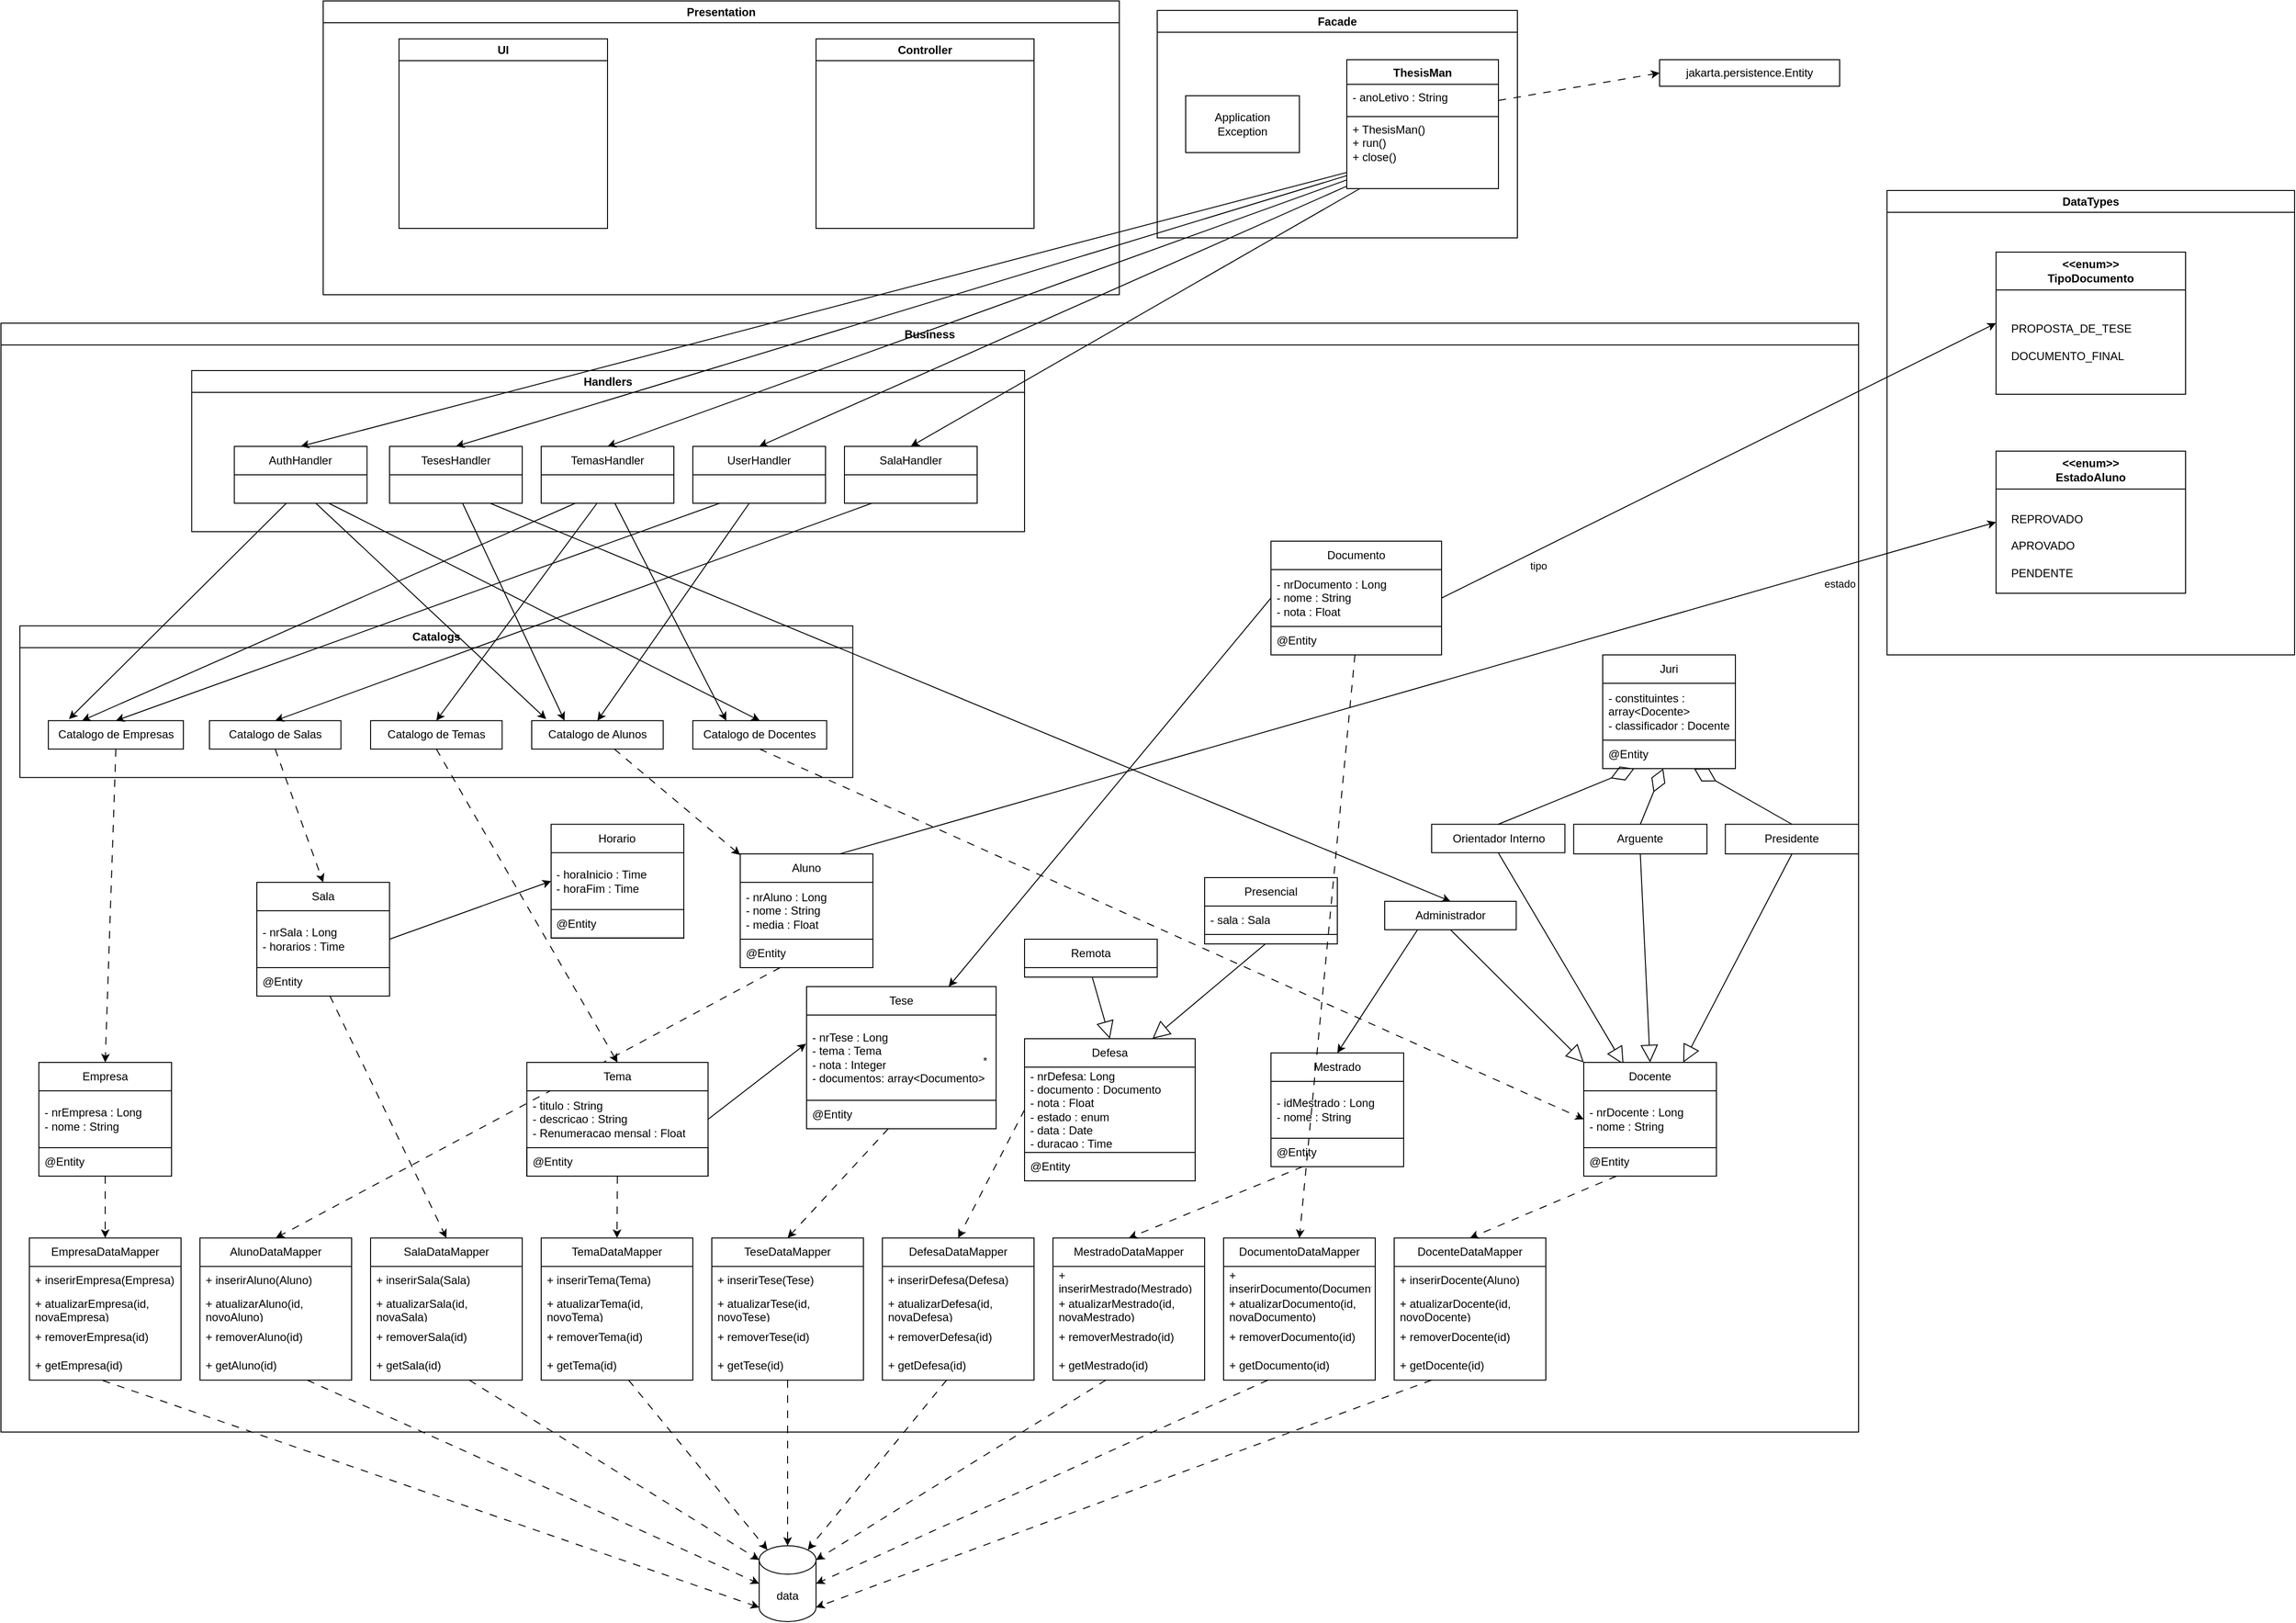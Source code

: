 <mxfile version="24.2.1" type="google">
  <diagram id="C5RBs43oDa-KdzZeNtuy" name="Page-1">
    <mxGraphModel dx="3000" dy="1491" grid="1" gridSize="10" guides="1" tooltips="1" connect="1" arrows="1" fold="1" page="1" pageScale="1" pageWidth="827" pageHeight="1169" math="0" shadow="0">
      <root>
        <mxCell id="WIyWlLk6GJQsqaUBKTNV-0" />
        <mxCell id="WIyWlLk6GJQsqaUBKTNV-1" parent="WIyWlLk6GJQsqaUBKTNV-0" />
        <mxCell id="b1svnGDZ_EzFQUOSQMaN-10" value="" style="endArrow=classic;html=1;rounded=0;entryX=0;entryY=0.5;entryDx=0;entryDy=0;exitX=0.75;exitY=0;exitDx=0;exitDy=0;" parent="WIyWlLk6GJQsqaUBKTNV-1" source="un4wLNDL9-NSO7BiMCty-150" target="5E4sveDXwJBhGhA54_ks-10" edge="1">
          <mxGeometry width="50" height="50" relative="1" as="geometry">
            <mxPoint x="1234" y="590" as="sourcePoint" />
            <mxPoint x="1741" y="840" as="targetPoint" />
          </mxGeometry>
        </mxCell>
        <mxCell id="b1svnGDZ_EzFQUOSQMaN-11" value="estado" style="edgeLabel;html=1;align=center;verticalAlign=middle;resizable=0;points=[];" parent="b1svnGDZ_EzFQUOSQMaN-10" connectable="0" vertex="1">
          <mxGeometry x="0.248" y="4" relative="1" as="geometry">
            <mxPoint x="295" y="-63" as="offset" />
          </mxGeometry>
        </mxCell>
        <mxCell id="cg7tUdVnF-VotXxQSskF-0" value="Presentation" style="swimlane;whiteSpace=wrap;html=1;startSize=23;" parent="WIyWlLk6GJQsqaUBKTNV-1" vertex="1">
          <mxGeometry x="380" y="30" width="840" height="310" as="geometry" />
        </mxCell>
        <mxCell id="cg7tUdVnF-VotXxQSskF-4" value="UI" style="swimlane;whiteSpace=wrap;html=1;" parent="cg7tUdVnF-VotXxQSskF-0" vertex="1">
          <mxGeometry x="80" y="40" width="220" height="200" as="geometry" />
        </mxCell>
        <mxCell id="cg7tUdVnF-VotXxQSskF-5" value="Controller" style="swimlane;whiteSpace=wrap;html=1;" parent="cg7tUdVnF-VotXxQSskF-0" vertex="1">
          <mxGeometry x="520" y="40" width="230" height="200" as="geometry" />
        </mxCell>
        <mxCell id="cg7tUdVnF-VotXxQSskF-2" value="Business" style="swimlane;whiteSpace=wrap;html=1;" parent="WIyWlLk6GJQsqaUBKTNV-1" vertex="1">
          <mxGeometry x="40" y="370" width="1960" height="1170" as="geometry" />
        </mxCell>
        <mxCell id="un4wLNDL9-NSO7BiMCty-140" value="Administrador" style="rounded=0;whiteSpace=wrap;html=1;" parent="cg7tUdVnF-VotXxQSskF-2" vertex="1">
          <mxGeometry x="1460" y="610.0" width="138.75" height="30" as="geometry" />
        </mxCell>
        <mxCell id="un4wLNDL9-NSO7BiMCty-142" value="Orientador Interno" style="rounded=0;whiteSpace=wrap;html=1;" parent="cg7tUdVnF-VotXxQSskF-2" vertex="1">
          <mxGeometry x="1509.52" y="528.75" width="140.62" height="30" as="geometry" />
        </mxCell>
        <mxCell id="un4wLNDL9-NSO7BiMCty-143" value="Arguente" style="whiteSpace=wrap;html=1;" parent="cg7tUdVnF-VotXxQSskF-2" vertex="1">
          <mxGeometry x="1659.38" y="528.75" width="140.62" height="31.25" as="geometry" />
        </mxCell>
        <mxCell id="un4wLNDL9-NSO7BiMCty-200" value="" style="endArrow=block;endSize=16;endFill=0;html=1;rounded=0;exitX=0.5;exitY=1;exitDx=0;exitDy=0;entryX=0.3;entryY=0.019;entryDx=0;entryDy=0;entryPerimeter=0;" parent="cg7tUdVnF-VotXxQSskF-2" source="un4wLNDL9-NSO7BiMCty-142" target="y6I8Ez0Fc16lEV5r8Xa5-24" edge="1">
          <mxGeometry width="160" relative="1" as="geometry">
            <mxPoint x="948.75" y="615.25" as="sourcePoint" />
            <mxPoint x="1538.13" y="820.25" as="targetPoint" />
            <Array as="points" />
          </mxGeometry>
        </mxCell>
        <mxCell id="un4wLNDL9-NSO7BiMCty-201" value="" style="endArrow=block;endSize=16;endFill=0;html=1;rounded=0;entryX=0.5;entryY=0;entryDx=0;entryDy=0;exitX=0.5;exitY=1;exitDx=0;exitDy=0;" parent="cg7tUdVnF-VotXxQSskF-2" source="un4wLNDL9-NSO7BiMCty-143" target="y6I8Ez0Fc16lEV5r8Xa5-24" edge="1">
          <mxGeometry width="160" relative="1" as="geometry">
            <mxPoint x="1790" y="550" as="sourcePoint" />
            <mxPoint x="1538.13" y="820.25" as="targetPoint" />
            <Array as="points" />
          </mxGeometry>
        </mxCell>
        <mxCell id="un4wLNDL9-NSO7BiMCty-261" value="Presidente" style="whiteSpace=wrap;html=1;" parent="cg7tUdVnF-VotXxQSskF-2" vertex="1">
          <mxGeometry x="1819.38" y="528.75" width="140.62" height="31.25" as="geometry" />
        </mxCell>
        <mxCell id="un4wLNDL9-NSO7BiMCty-269" value="" style="endArrow=block;endSize=16;endFill=0;html=1;rounded=0;exitX=0.5;exitY=1;exitDx=0;exitDy=0;entryX=0.75;entryY=0;entryDx=0;entryDy=0;" parent="cg7tUdVnF-VotXxQSskF-2" source="un4wLNDL9-NSO7BiMCty-261" target="y6I8Ez0Fc16lEV5r8Xa5-24" edge="1">
          <mxGeometry width="160" relative="1" as="geometry">
            <mxPoint x="1890.38" y="934.0" as="sourcePoint" />
            <mxPoint x="1538.13" y="820.25" as="targetPoint" />
            <Array as="points" />
          </mxGeometry>
        </mxCell>
        <mxCell id="un4wLNDL9-NSO7BiMCty-284" value="Handlers" style="swimlane;whiteSpace=wrap;html=1;" parent="cg7tUdVnF-VotXxQSskF-2" vertex="1">
          <mxGeometry x="201.24" y="50" width="878.76" height="170" as="geometry" />
        </mxCell>
        <mxCell id="un4wLNDL9-NSO7BiMCty-286" value="AuthHandler" style="swimlane;fontStyle=0;childLayout=stackLayout;horizontal=1;startSize=30;horizontalStack=0;resizeParent=1;resizeParentMax=0;resizeLast=0;collapsible=1;marginBottom=0;whiteSpace=wrap;html=1;" parent="un4wLNDL9-NSO7BiMCty-284" vertex="1">
          <mxGeometry x="45" y="80" width="140" height="60" as="geometry" />
        </mxCell>
        <mxCell id="un4wLNDL9-NSO7BiMCty-288" value="&lt;div&gt;&lt;br&gt;&lt;/div&gt;" style="text;strokeColor=none;fillColor=none;align=left;verticalAlign=middle;spacingLeft=4;spacingRight=4;overflow=hidden;points=[[0,0.5],[1,0.5]];portConstraint=eastwest;rotatable=0;whiteSpace=wrap;html=1;" parent="un4wLNDL9-NSO7BiMCty-286" vertex="1">
          <mxGeometry y="30" width="140" height="30" as="geometry" />
        </mxCell>
        <mxCell id="un4wLNDL9-NSO7BiMCty-292" value="TemasHandler" style="swimlane;fontStyle=0;childLayout=stackLayout;horizontal=1;startSize=30;horizontalStack=0;resizeParent=1;resizeParentMax=0;resizeLast=0;collapsible=1;marginBottom=0;whiteSpace=wrap;html=1;" parent="un4wLNDL9-NSO7BiMCty-284" vertex="1">
          <mxGeometry x="368.76" y="80" width="140" height="60" as="geometry" />
        </mxCell>
        <mxCell id="un4wLNDL9-NSO7BiMCty-293" value="&lt;div&gt;&lt;br&gt;&lt;/div&gt;" style="text;strokeColor=none;fillColor=none;align=left;verticalAlign=middle;spacingLeft=4;spacingRight=4;overflow=hidden;points=[[0,0.5],[1,0.5]];portConstraint=eastwest;rotatable=0;whiteSpace=wrap;html=1;" parent="un4wLNDL9-NSO7BiMCty-292" vertex="1">
          <mxGeometry y="30" width="140" height="30" as="geometry" />
        </mxCell>
        <mxCell id="un4wLNDL9-NSO7BiMCty-299" value="TesesHandler" style="swimlane;fontStyle=0;childLayout=stackLayout;horizontal=1;startSize=30;horizontalStack=0;resizeParent=1;resizeParentMax=0;resizeLast=0;collapsible=1;marginBottom=0;whiteSpace=wrap;html=1;" parent="un4wLNDL9-NSO7BiMCty-284" vertex="1">
          <mxGeometry x="208.76" y="80" width="140" height="60" as="geometry" />
        </mxCell>
        <mxCell id="un4wLNDL9-NSO7BiMCty-300" value="&lt;div&gt;&lt;br&gt;&lt;/div&gt;" style="text;strokeColor=none;fillColor=none;align=left;verticalAlign=middle;spacingLeft=4;spacingRight=4;overflow=hidden;points=[[0,0.5],[1,0.5]];portConstraint=eastwest;rotatable=0;whiteSpace=wrap;html=1;" parent="un4wLNDL9-NSO7BiMCty-299" vertex="1">
          <mxGeometry y="30" width="140" height="30" as="geometry" />
        </mxCell>
        <mxCell id="un4wLNDL9-NSO7BiMCty-304" value="UserHandler" style="swimlane;fontStyle=0;childLayout=stackLayout;horizontal=1;startSize=30;horizontalStack=0;resizeParent=1;resizeParentMax=0;resizeLast=0;collapsible=1;marginBottom=0;whiteSpace=wrap;html=1;" parent="un4wLNDL9-NSO7BiMCty-284" vertex="1">
          <mxGeometry x="528.76" y="80" width="140" height="60" as="geometry" />
        </mxCell>
        <mxCell id="un4wLNDL9-NSO7BiMCty-305" value="&lt;div&gt;&lt;br&gt;&lt;/div&gt;" style="text;strokeColor=none;fillColor=none;align=left;verticalAlign=middle;spacingLeft=4;spacingRight=4;overflow=hidden;points=[[0,0.5],[1,0.5]];portConstraint=eastwest;rotatable=0;whiteSpace=wrap;html=1;" parent="un4wLNDL9-NSO7BiMCty-304" vertex="1">
          <mxGeometry y="30" width="140" height="30" as="geometry" />
        </mxCell>
        <mxCell id="un4wLNDL9-NSO7BiMCty-306" value="SalaHandler" style="swimlane;fontStyle=0;childLayout=stackLayout;horizontal=1;startSize=30;horizontalStack=0;resizeParent=1;resizeParentMax=0;resizeLast=0;collapsible=1;marginBottom=0;whiteSpace=wrap;html=1;" parent="un4wLNDL9-NSO7BiMCty-284" vertex="1">
          <mxGeometry x="688.76" y="80" width="140" height="60" as="geometry" />
        </mxCell>
        <mxCell id="un4wLNDL9-NSO7BiMCty-307" value="&lt;div&gt;&lt;br&gt;&lt;/div&gt;" style="text;strokeColor=none;fillColor=none;align=left;verticalAlign=middle;spacingLeft=4;spacingRight=4;overflow=hidden;points=[[0,0.5],[1,0.5]];portConstraint=eastwest;rotatable=0;whiteSpace=wrap;html=1;" parent="un4wLNDL9-NSO7BiMCty-306" vertex="1">
          <mxGeometry y="30" width="140" height="30" as="geometry" />
        </mxCell>
        <mxCell id="un4wLNDL9-NSO7BiMCty-315" value="Catalogs" style="swimlane;whiteSpace=wrap;html=1;" parent="cg7tUdVnF-VotXxQSskF-2" vertex="1">
          <mxGeometry x="20" y="319.38" width="878.76" height="160" as="geometry" />
        </mxCell>
        <mxCell id="un4wLNDL9-NSO7BiMCty-144" value="Catalogo de Empresas" style="whiteSpace=wrap;html=1;" parent="un4wLNDL9-NSO7BiMCty-315" vertex="1">
          <mxGeometry x="30" y="100.0" width="142.5" height="30" as="geometry" />
        </mxCell>
        <mxCell id="un4wLNDL9-NSO7BiMCty-149" value="Catalogo de Alunos" style="whiteSpace=wrap;html=1;" parent="un4wLNDL9-NSO7BiMCty-315" vertex="1">
          <mxGeometry x="540" y="100.0" width="138.75" height="30" as="geometry" />
        </mxCell>
        <mxCell id="un4wLNDL9-NSO7BiMCty-141" value="Catalogo de Docentes" style="rounded=0;whiteSpace=wrap;html=1;" parent="un4wLNDL9-NSO7BiMCty-315" vertex="1">
          <mxGeometry x="710" y="100.0" width="141.25" height="30" as="geometry" />
        </mxCell>
        <mxCell id="5E4sveDXwJBhGhA54_ks-47" value="Catalogo de Temas" style="whiteSpace=wrap;html=1;" parent="un4wLNDL9-NSO7BiMCty-315" vertex="1">
          <mxGeometry x="370.01" y="100.0" width="138.75" height="30" as="geometry" />
        </mxCell>
        <mxCell id="un4wLNDL9-NSO7BiMCty-193" value="Catalogo de Salas" style="whiteSpace=wrap;html=1;" parent="un4wLNDL9-NSO7BiMCty-315" vertex="1">
          <mxGeometry x="200" y="100.0" width="138.75" height="30" as="geometry" />
        </mxCell>
        <mxCell id="zyDIfkvyRvKkp64kOroX-0" value="" style="endArrow=classic;html=1;rounded=0;entryX=0.5;entryY=0;entryDx=0;entryDy=0;" parent="cg7tUdVnF-VotXxQSskF-2" source="un4wLNDL9-NSO7BiMCty-305" target="un4wLNDL9-NSO7BiMCty-144" edge="1">
          <mxGeometry width="50" height="50" relative="1" as="geometry">
            <mxPoint x="320" y="360" as="sourcePoint" />
            <mxPoint x="370" y="310" as="targetPoint" />
          </mxGeometry>
        </mxCell>
        <mxCell id="zyDIfkvyRvKkp64kOroX-1" value="" style="endArrow=classic;html=1;rounded=0;entryX=0.5;entryY=0;entryDx=0;entryDy=0;" parent="cg7tUdVnF-VotXxQSskF-2" source="un4wLNDL9-NSO7BiMCty-305" target="un4wLNDL9-NSO7BiMCty-149" edge="1">
          <mxGeometry width="50" height="50" relative="1" as="geometry">
            <mxPoint x="360" y="390" as="sourcePoint" />
            <mxPoint x="410" y="340" as="targetPoint" />
          </mxGeometry>
        </mxCell>
        <mxCell id="zyDIfkvyRvKkp64kOroX-2" value="" style="endArrow=classic;html=1;rounded=0;entryX=0.5;entryY=0;entryDx=0;entryDy=0;" parent="cg7tUdVnF-VotXxQSskF-2" source="un4wLNDL9-NSO7BiMCty-307" target="un4wLNDL9-NSO7BiMCty-193" edge="1">
          <mxGeometry width="50" height="50" relative="1" as="geometry">
            <mxPoint x="330" y="360" as="sourcePoint" />
            <mxPoint x="380" y="310" as="targetPoint" />
          </mxGeometry>
        </mxCell>
        <mxCell id="zyDIfkvyRvKkp64kOroX-3" value="" style="endArrow=classic;html=1;rounded=0;entryX=0.5;entryY=0;entryDx=0;entryDy=0;" parent="cg7tUdVnF-VotXxQSskF-2" source="un4wLNDL9-NSO7BiMCty-288" target="un4wLNDL9-NSO7BiMCty-141" edge="1">
          <mxGeometry width="50" height="50" relative="1" as="geometry">
            <mxPoint x="1180" y="260" as="sourcePoint" />
            <mxPoint x="370" y="230" as="targetPoint" />
          </mxGeometry>
        </mxCell>
        <mxCell id="zyDIfkvyRvKkp64kOroX-4" value="" style="endArrow=classic;html=1;rounded=0;entryX=0.25;entryY=0;entryDx=0;entryDy=0;" parent="cg7tUdVnF-VotXxQSskF-2" source="un4wLNDL9-NSO7BiMCty-293" target="un4wLNDL9-NSO7BiMCty-141" edge="1">
          <mxGeometry width="50" height="50" relative="1" as="geometry">
            <mxPoint x="370" y="290" as="sourcePoint" />
            <mxPoint x="420" y="240" as="targetPoint" />
          </mxGeometry>
        </mxCell>
        <mxCell id="zyDIfkvyRvKkp64kOroX-5" value="" style="endArrow=classic;html=1;rounded=0;entryX=0.25;entryY=0;entryDx=0;entryDy=0;" parent="cg7tUdVnF-VotXxQSskF-2" source="un4wLNDL9-NSO7BiMCty-293" target="un4wLNDL9-NSO7BiMCty-144" edge="1">
          <mxGeometry width="50" height="50" relative="1" as="geometry">
            <mxPoint x="290" y="320" as="sourcePoint" />
            <mxPoint x="340" y="270" as="targetPoint" />
          </mxGeometry>
        </mxCell>
        <mxCell id="zyDIfkvyRvKkp64kOroX-6" value="" style="endArrow=classic;html=1;rounded=0;entryX=0.5;entryY=0;entryDx=0;entryDy=0;" parent="cg7tUdVnF-VotXxQSskF-2" source="un4wLNDL9-NSO7BiMCty-300" target="un4wLNDL9-NSO7BiMCty-140" edge="1">
          <mxGeometry width="50" height="50" relative="1" as="geometry">
            <mxPoint x="240" y="330" as="sourcePoint" />
            <mxPoint x="290" y="280" as="targetPoint" />
          </mxGeometry>
        </mxCell>
        <mxCell id="zyDIfkvyRvKkp64kOroX-7" value="" style="endArrow=classic;html=1;rounded=0;entryX=0.25;entryY=0;entryDx=0;entryDy=0;" parent="cg7tUdVnF-VotXxQSskF-2" source="un4wLNDL9-NSO7BiMCty-300" target="un4wLNDL9-NSO7BiMCty-149" edge="1">
          <mxGeometry width="50" height="50" relative="1" as="geometry">
            <mxPoint x="220" y="320" as="sourcePoint" />
            <mxPoint x="270" y="270" as="targetPoint" />
          </mxGeometry>
        </mxCell>
        <mxCell id="zyDIfkvyRvKkp64kOroX-8" value="" style="endArrow=classic;html=1;rounded=0;entryX=0.153;entryY=-0.055;entryDx=0;entryDy=0;entryPerimeter=0;" parent="cg7tUdVnF-VotXxQSskF-2" source="un4wLNDL9-NSO7BiMCty-288" target="un4wLNDL9-NSO7BiMCty-144" edge="1">
          <mxGeometry width="50" height="50" relative="1" as="geometry">
            <mxPoint x="480" y="260" as="sourcePoint" />
            <mxPoint x="310" y="260" as="targetPoint" />
          </mxGeometry>
        </mxCell>
        <mxCell id="zyDIfkvyRvKkp64kOroX-9" value="" style="endArrow=classic;html=1;rounded=0;entryX=0.11;entryY=-0.055;entryDx=0;entryDy=0;entryPerimeter=0;" parent="cg7tUdVnF-VotXxQSskF-2" source="un4wLNDL9-NSO7BiMCty-288" target="un4wLNDL9-NSO7BiMCty-149" edge="1">
          <mxGeometry width="50" height="50" relative="1" as="geometry">
            <mxPoint x="310" y="340" as="sourcePoint" />
            <mxPoint x="360" y="290" as="targetPoint" />
          </mxGeometry>
        </mxCell>
        <mxCell id="5E4sveDXwJBhGhA54_ks-15" value="Sala" style="swimlane;fontStyle=0;childLayout=stackLayout;horizontal=1;startSize=30;horizontalStack=0;resizeParent=1;resizeParentMax=0;resizeLast=0;collapsible=1;marginBottom=0;whiteSpace=wrap;html=1;" parent="cg7tUdVnF-VotXxQSskF-2" vertex="1">
          <mxGeometry x="270" y="590" width="140" height="120" as="geometry" />
        </mxCell>
        <mxCell id="5E4sveDXwJBhGhA54_ks-16" value="- nrSala : Long&lt;div&gt;- horarios : Time&lt;/div&gt;" style="text;strokeColor=none;fillColor=none;align=left;verticalAlign=middle;spacingLeft=4;spacingRight=4;overflow=hidden;points=[[0,0.5],[1,0.5]];portConstraint=eastwest;rotatable=0;whiteSpace=wrap;html=1;" parent="5E4sveDXwJBhGhA54_ks-15" vertex="1">
          <mxGeometry y="30" width="140" height="60" as="geometry" />
        </mxCell>
        <mxCell id="5E4sveDXwJBhGhA54_ks-17" value="@Entity" style="text;strokeColor=default;fillColor=none;align=left;verticalAlign=middle;spacingLeft=4;spacingRight=4;overflow=hidden;points=[[0,0.5],[1,0.5]];portConstraint=eastwest;rotatable=0;whiteSpace=wrap;html=1;" parent="5E4sveDXwJBhGhA54_ks-15" vertex="1">
          <mxGeometry y="90" width="140" height="30" as="geometry" />
        </mxCell>
        <mxCell id="5E4sveDXwJBhGhA54_ks-24" value="Juri" style="swimlane;fontStyle=0;childLayout=stackLayout;horizontal=1;startSize=30;horizontalStack=0;resizeParent=1;resizeParentMax=0;resizeLast=0;collapsible=1;marginBottom=0;whiteSpace=wrap;html=1;" parent="cg7tUdVnF-VotXxQSskF-2" vertex="1">
          <mxGeometry x="1690" y="350" width="140" height="120" as="geometry" />
        </mxCell>
        <mxCell id="5E4sveDXwJBhGhA54_ks-25" value="- constituintes : array&amp;lt;Docente&amp;gt;&lt;div&gt;- classificador : Docente&lt;/div&gt;" style="text;strokeColor=none;fillColor=none;align=left;verticalAlign=middle;spacingLeft=4;spacingRight=4;overflow=hidden;points=[[0,0.5],[1,0.5]];portConstraint=eastwest;rotatable=0;whiteSpace=wrap;html=1;" parent="5E4sveDXwJBhGhA54_ks-24" vertex="1">
          <mxGeometry y="30" width="140" height="60" as="geometry" />
        </mxCell>
        <mxCell id="5E4sveDXwJBhGhA54_ks-26" value="@Entity" style="text;strokeColor=default;fillColor=none;align=left;verticalAlign=middle;spacingLeft=4;spacingRight=4;overflow=hidden;points=[[0,0.5],[1,0.5]];portConstraint=eastwest;rotatable=0;whiteSpace=wrap;html=1;" parent="5E4sveDXwJBhGhA54_ks-24" vertex="1">
          <mxGeometry y="90" width="140" height="30" as="geometry" />
        </mxCell>
        <mxCell id="5E4sveDXwJBhGhA54_ks-28" value="" style="endArrow=diamondThin;endFill=0;endSize=24;html=1;rounded=0;exitX=0.5;exitY=0;exitDx=0;exitDy=0;" parent="cg7tUdVnF-VotXxQSskF-2" source="un4wLNDL9-NSO7BiMCty-143" target="5E4sveDXwJBhGhA54_ks-26" edge="1">
          <mxGeometry width="160" relative="1" as="geometry">
            <mxPoint x="1729.69" y="344.88" as="sourcePoint" />
            <mxPoint x="1729.38" y="519.38" as="targetPoint" />
          </mxGeometry>
        </mxCell>
        <mxCell id="5E4sveDXwJBhGhA54_ks-37" value="" style="endArrow=classic;html=1;rounded=0;exitX=0.5;exitY=1;exitDx=0;exitDy=0;entryX=0.5;entryY=0;entryDx=0;entryDy=0;dashed=1;dashPattern=8 8;" parent="cg7tUdVnF-VotXxQSskF-2" source="5E4sveDXwJBhGhA54_ks-47" target="y6I8Ez0Fc16lEV5r8Xa5-9" edge="1">
          <mxGeometry width="50" height="50" relative="1" as="geometry">
            <mxPoint x="1065" y="500" as="sourcePoint" />
            <mxPoint x="787" y="710" as="targetPoint" />
          </mxGeometry>
        </mxCell>
        <mxCell id="5E4sveDXwJBhGhA54_ks-33" value="" style="endArrow=diamondThin;endFill=0;endSize=24;html=1;rounded=0;exitX=0.5;exitY=0;exitDx=0;exitDy=0;" parent="cg7tUdVnF-VotXxQSskF-2" source="un4wLNDL9-NSO7BiMCty-261" target="5E4sveDXwJBhGhA54_ks-26" edge="1">
          <mxGeometry width="160" relative="1" as="geometry">
            <mxPoint x="1889.69" y="344.88" as="sourcePoint" />
            <mxPoint x="1729.69" y="533.88" as="targetPoint" />
            <Array as="points" />
          </mxGeometry>
        </mxCell>
        <mxCell id="y6I8Ez0Fc16lEV5r8Xa5-12" value="Empresa" style="swimlane;fontStyle=0;childLayout=stackLayout;horizontal=1;startSize=30;horizontalStack=0;resizeParent=1;resizeParentMax=0;resizeLast=0;collapsible=1;marginBottom=0;whiteSpace=wrap;html=1;" parent="cg7tUdVnF-VotXxQSskF-2" vertex="1">
          <mxGeometry x="40" y="780" width="140" height="120" as="geometry" />
        </mxCell>
        <mxCell id="y6I8Ez0Fc16lEV5r8Xa5-13" value="- nrEmpresa : Long&lt;div&gt;- nome : String&lt;/div&gt;" style="text;strokeColor=none;fillColor=none;align=left;verticalAlign=middle;spacingLeft=4;spacingRight=4;overflow=hidden;points=[[0,0.5],[1,0.5]];portConstraint=eastwest;rotatable=0;whiteSpace=wrap;html=1;" parent="y6I8Ez0Fc16lEV5r8Xa5-12" vertex="1">
          <mxGeometry y="30" width="140" height="60" as="geometry" />
        </mxCell>
        <mxCell id="y6I8Ez0Fc16lEV5r8Xa5-14" value="@Entity" style="text;strokeColor=default;fillColor=none;align=left;verticalAlign=middle;spacingLeft=4;spacingRight=4;overflow=hidden;points=[[0,0.5],[1,0.5]];portConstraint=eastwest;rotatable=0;whiteSpace=wrap;html=1;" parent="y6I8Ez0Fc16lEV5r8Xa5-12" vertex="1">
          <mxGeometry y="90" width="140" height="30" as="geometry" />
        </mxCell>
        <mxCell id="5E4sveDXwJBhGhA54_ks-38" value="" style="endArrow=classic;html=1;rounded=0;exitX=0.5;exitY=1;exitDx=0;exitDy=0;entryX=0.5;entryY=0;entryDx=0;entryDy=0;dashed=1;dashPattern=8 8;" parent="cg7tUdVnF-VotXxQSskF-2" source="un4wLNDL9-NSO7BiMCty-144" target="y6I8Ez0Fc16lEV5r8Xa5-12" edge="1">
          <mxGeometry width="50" height="50" relative="1" as="geometry">
            <mxPoint x="770" y="520" as="sourcePoint" />
            <mxPoint x="771" y="651" as="targetPoint" />
          </mxGeometry>
        </mxCell>
        <mxCell id="y6I8Ez0Fc16lEV5r8Xa5-24" value="Docente" style="swimlane;fontStyle=0;childLayout=stackLayout;horizontal=1;startSize=30;horizontalStack=0;resizeParent=1;resizeParentMax=0;resizeLast=0;collapsible=1;marginBottom=0;whiteSpace=wrap;html=1;" parent="cg7tUdVnF-VotXxQSskF-2" vertex="1">
          <mxGeometry x="1670" y="780" width="140" height="120" as="geometry" />
        </mxCell>
        <mxCell id="y6I8Ez0Fc16lEV5r8Xa5-25" value="- nrDocente : Long&lt;div&gt;- nome : String&lt;/div&gt;" style="text;strokeColor=none;fillColor=none;align=left;verticalAlign=middle;spacingLeft=4;spacingRight=4;overflow=hidden;points=[[0,0.5],[1,0.5]];portConstraint=eastwest;rotatable=0;whiteSpace=wrap;html=1;" parent="y6I8Ez0Fc16lEV5r8Xa5-24" vertex="1">
          <mxGeometry y="30" width="140" height="60" as="geometry" />
        </mxCell>
        <mxCell id="y6I8Ez0Fc16lEV5r8Xa5-26" value="@Entity" style="text;strokeColor=default;fillColor=none;align=left;verticalAlign=middle;spacingLeft=4;spacingRight=4;overflow=hidden;points=[[0,0.5],[1,0.5]];portConstraint=eastwest;rotatable=0;whiteSpace=wrap;html=1;" parent="y6I8Ez0Fc16lEV5r8Xa5-24" vertex="1">
          <mxGeometry y="90" width="140" height="30" as="geometry" />
        </mxCell>
        <mxCell id="5E4sveDXwJBhGhA54_ks-40" value="" style="endArrow=classic;html=1;rounded=0;exitX=0.5;exitY=1;exitDx=0;exitDy=0;entryX=0;entryY=0.5;entryDx=0;entryDy=0;dashed=1;dashPattern=8 8;" parent="cg7tUdVnF-VotXxQSskF-2" source="un4wLNDL9-NSO7BiMCty-141" target="y6I8Ez0Fc16lEV5r8Xa5-25" edge="1">
          <mxGeometry width="50" height="50" relative="1" as="geometry">
            <mxPoint x="1269.5" y="490" as="sourcePoint" />
            <mxPoint x="1270.5" y="621" as="targetPoint" />
          </mxGeometry>
        </mxCell>
        <mxCell id="5E4sveDXwJBhGhA54_ks-41" value="" style="endArrow=classic;html=1;rounded=0;exitX=0.5;exitY=1;exitDx=0;exitDy=0;entryX=0.5;entryY=0;entryDx=0;entryDy=0;dashed=1;dashPattern=8 8;" parent="cg7tUdVnF-VotXxQSskF-2" source="un4wLNDL9-NSO7BiMCty-193" target="5E4sveDXwJBhGhA54_ks-15" edge="1">
          <mxGeometry width="50" height="50" relative="1" as="geometry">
            <mxPoint x="1368.89" y="510" as="sourcePoint" />
            <mxPoint x="1368.89" y="620" as="targetPoint" />
          </mxGeometry>
        </mxCell>
        <mxCell id="5E4sveDXwJBhGhA54_ks-49" value="" style="endArrow=classic;html=1;rounded=0;entryX=0.5;entryY=0;entryDx=0;entryDy=0;" parent="cg7tUdVnF-VotXxQSskF-2" source="un4wLNDL9-NSO7BiMCty-293" target="5E4sveDXwJBhGhA54_ks-47" edge="1">
          <mxGeometry width="50" height="50" relative="1" as="geometry">
            <mxPoint x="1021" y="271" as="sourcePoint" />
            <mxPoint x="1175" y="480" as="targetPoint" />
          </mxGeometry>
        </mxCell>
        <mxCell id="zyDIfkvyRvKkp64kOroX-16" value="AlunoDataMapper" style="swimlane;fontStyle=0;childLayout=stackLayout;horizontal=1;startSize=30;horizontalStack=0;resizeParent=1;resizeParentMax=0;resizeLast=0;collapsible=1;marginBottom=0;whiteSpace=wrap;html=1;" parent="cg7tUdVnF-VotXxQSskF-2" vertex="1">
          <mxGeometry x="210" y="965.25" width="160" height="150" as="geometry" />
        </mxCell>
        <mxCell id="zyDIfkvyRvKkp64kOroX-17" value="+ inserirAluno(Aluno)" style="text;strokeColor=none;fillColor=none;align=left;verticalAlign=middle;spacingLeft=4;spacingRight=4;overflow=hidden;points=[[0,0.5],[1,0.5]];portConstraint=eastwest;rotatable=0;whiteSpace=wrap;html=1;" parent="zyDIfkvyRvKkp64kOroX-16" vertex="1">
          <mxGeometry y="30" width="160" height="30" as="geometry" />
        </mxCell>
        <mxCell id="zyDIfkvyRvKkp64kOroX-18" value="+ atualizarAluno(id, novoAluno)" style="text;strokeColor=none;fillColor=none;align=left;verticalAlign=middle;spacingLeft=4;spacingRight=4;overflow=hidden;points=[[0,0.5],[1,0.5]];portConstraint=eastwest;rotatable=0;whiteSpace=wrap;html=1;" parent="zyDIfkvyRvKkp64kOroX-16" vertex="1">
          <mxGeometry y="60" width="160" height="30" as="geometry" />
        </mxCell>
        <mxCell id="zyDIfkvyRvKkp64kOroX-19" value="+ removerAluno(id)" style="text;strokeColor=none;fillColor=none;align=left;verticalAlign=middle;spacingLeft=4;spacingRight=4;overflow=hidden;points=[[0,0.5],[1,0.5]];portConstraint=eastwest;rotatable=0;whiteSpace=wrap;html=1;" parent="zyDIfkvyRvKkp64kOroX-16" vertex="1">
          <mxGeometry y="90" width="160" height="30" as="geometry" />
        </mxCell>
        <mxCell id="zyDIfkvyRvKkp64kOroX-20" value="+ getAluno(id)" style="text;strokeColor=none;fillColor=none;align=left;verticalAlign=middle;spacingLeft=4;spacingRight=4;overflow=hidden;points=[[0,0.5],[1,0.5]];portConstraint=eastwest;rotatable=0;whiteSpace=wrap;html=1;" parent="zyDIfkvyRvKkp64kOroX-16" vertex="1">
          <mxGeometry y="120" width="160" height="30" as="geometry" />
        </mxCell>
        <mxCell id="zyDIfkvyRvKkp64kOroX-21" value="TemaDataMapper" style="swimlane;fontStyle=0;childLayout=stackLayout;horizontal=1;startSize=30;horizontalStack=0;resizeParent=1;resizeParentMax=0;resizeLast=0;collapsible=1;marginBottom=0;whiteSpace=wrap;html=1;" parent="cg7tUdVnF-VotXxQSskF-2" vertex="1">
          <mxGeometry x="570" y="965.25" width="160" height="150" as="geometry" />
        </mxCell>
        <mxCell id="zyDIfkvyRvKkp64kOroX-22" value="+ inserirTema(Tema)" style="text;strokeColor=none;fillColor=none;align=left;verticalAlign=middle;spacingLeft=4;spacingRight=4;overflow=hidden;points=[[0,0.5],[1,0.5]];portConstraint=eastwest;rotatable=0;whiteSpace=wrap;html=1;" parent="zyDIfkvyRvKkp64kOroX-21" vertex="1">
          <mxGeometry y="30" width="160" height="30" as="geometry" />
        </mxCell>
        <mxCell id="zyDIfkvyRvKkp64kOroX-23" value="+ atualizarTema(id, novoTema)" style="text;strokeColor=none;fillColor=none;align=left;verticalAlign=middle;spacingLeft=4;spacingRight=4;overflow=hidden;points=[[0,0.5],[1,0.5]];portConstraint=eastwest;rotatable=0;whiteSpace=wrap;html=1;" parent="zyDIfkvyRvKkp64kOroX-21" vertex="1">
          <mxGeometry y="60" width="160" height="30" as="geometry" />
        </mxCell>
        <mxCell id="zyDIfkvyRvKkp64kOroX-24" value="+ removerTema(id)" style="text;strokeColor=none;fillColor=none;align=left;verticalAlign=middle;spacingLeft=4;spacingRight=4;overflow=hidden;points=[[0,0.5],[1,0.5]];portConstraint=eastwest;rotatable=0;whiteSpace=wrap;html=1;" parent="zyDIfkvyRvKkp64kOroX-21" vertex="1">
          <mxGeometry y="90" width="160" height="30" as="geometry" />
        </mxCell>
        <mxCell id="zyDIfkvyRvKkp64kOroX-25" value="+ getTema(id)" style="text;strokeColor=none;fillColor=none;align=left;verticalAlign=middle;spacingLeft=4;spacingRight=4;overflow=hidden;points=[[0,0.5],[1,0.5]];portConstraint=eastwest;rotatable=0;whiteSpace=wrap;html=1;" parent="zyDIfkvyRvKkp64kOroX-21" vertex="1">
          <mxGeometry y="120" width="160" height="30" as="geometry" />
        </mxCell>
        <mxCell id="zyDIfkvyRvKkp64kOroX-26" value="EmpresaDataMapper" style="swimlane;fontStyle=0;childLayout=stackLayout;horizontal=1;startSize=30;horizontalStack=0;resizeParent=1;resizeParentMax=0;resizeLast=0;collapsible=1;marginBottom=0;whiteSpace=wrap;html=1;" parent="cg7tUdVnF-VotXxQSskF-2" vertex="1">
          <mxGeometry x="30" y="965.25" width="160" height="150" as="geometry" />
        </mxCell>
        <mxCell id="zyDIfkvyRvKkp64kOroX-27" value="+ inserirEmpresa(Empresa)" style="text;strokeColor=none;fillColor=none;align=left;verticalAlign=middle;spacingLeft=4;spacingRight=4;overflow=hidden;points=[[0,0.5],[1,0.5]];portConstraint=eastwest;rotatable=0;whiteSpace=wrap;html=1;" parent="zyDIfkvyRvKkp64kOroX-26" vertex="1">
          <mxGeometry y="30" width="160" height="30" as="geometry" />
        </mxCell>
        <mxCell id="zyDIfkvyRvKkp64kOroX-28" value="+ atualizarEmpresa(id, novaEmpresa)" style="text;strokeColor=none;fillColor=none;align=left;verticalAlign=middle;spacingLeft=4;spacingRight=4;overflow=hidden;points=[[0,0.5],[1,0.5]];portConstraint=eastwest;rotatable=0;whiteSpace=wrap;html=1;" parent="zyDIfkvyRvKkp64kOroX-26" vertex="1">
          <mxGeometry y="60" width="160" height="30" as="geometry" />
        </mxCell>
        <mxCell id="zyDIfkvyRvKkp64kOroX-29" value="+ removerEmpresa(id)" style="text;strokeColor=none;fillColor=none;align=left;verticalAlign=middle;spacingLeft=4;spacingRight=4;overflow=hidden;points=[[0,0.5],[1,0.5]];portConstraint=eastwest;rotatable=0;whiteSpace=wrap;html=1;" parent="zyDIfkvyRvKkp64kOroX-26" vertex="1">
          <mxGeometry y="90" width="160" height="30" as="geometry" />
        </mxCell>
        <mxCell id="zyDIfkvyRvKkp64kOroX-30" value="+ getEmpresa(id)" style="text;strokeColor=none;fillColor=none;align=left;verticalAlign=middle;spacingLeft=4;spacingRight=4;overflow=hidden;points=[[0,0.5],[1,0.5]];portConstraint=eastwest;rotatable=0;whiteSpace=wrap;html=1;" parent="zyDIfkvyRvKkp64kOroX-26" vertex="1">
          <mxGeometry y="120" width="160" height="30" as="geometry" />
        </mxCell>
        <mxCell id="zyDIfkvyRvKkp64kOroX-31" value="DocenteDataMapper" style="swimlane;fontStyle=0;childLayout=stackLayout;horizontal=1;startSize=30;horizontalStack=0;resizeParent=1;resizeParentMax=0;resizeLast=0;collapsible=1;marginBottom=0;whiteSpace=wrap;html=1;" parent="cg7tUdVnF-VotXxQSskF-2" vertex="1">
          <mxGeometry x="1470" y="965.25" width="160" height="150" as="geometry" />
        </mxCell>
        <mxCell id="zyDIfkvyRvKkp64kOroX-32" value="+ inserirDocente(Aluno)" style="text;strokeColor=none;fillColor=none;align=left;verticalAlign=middle;spacingLeft=4;spacingRight=4;overflow=hidden;points=[[0,0.5],[1,0.5]];portConstraint=eastwest;rotatable=0;whiteSpace=wrap;html=1;" parent="zyDIfkvyRvKkp64kOroX-31" vertex="1">
          <mxGeometry y="30" width="160" height="30" as="geometry" />
        </mxCell>
        <mxCell id="zyDIfkvyRvKkp64kOroX-33" value="+ atualizarDocente(id, novoDocente)" style="text;strokeColor=none;fillColor=none;align=left;verticalAlign=middle;spacingLeft=4;spacingRight=4;overflow=hidden;points=[[0,0.5],[1,0.5]];portConstraint=eastwest;rotatable=0;whiteSpace=wrap;html=1;" parent="zyDIfkvyRvKkp64kOroX-31" vertex="1">
          <mxGeometry y="60" width="160" height="30" as="geometry" />
        </mxCell>
        <mxCell id="zyDIfkvyRvKkp64kOroX-34" value="+ removerDocente(id)" style="text;strokeColor=none;fillColor=none;align=left;verticalAlign=middle;spacingLeft=4;spacingRight=4;overflow=hidden;points=[[0,0.5],[1,0.5]];portConstraint=eastwest;rotatable=0;whiteSpace=wrap;html=1;" parent="zyDIfkvyRvKkp64kOroX-31" vertex="1">
          <mxGeometry y="90" width="160" height="30" as="geometry" />
        </mxCell>
        <mxCell id="zyDIfkvyRvKkp64kOroX-35" value="+ getDocente(id)" style="text;strokeColor=none;fillColor=none;align=left;verticalAlign=middle;spacingLeft=4;spacingRight=4;overflow=hidden;points=[[0,0.5],[1,0.5]];portConstraint=eastwest;rotatable=0;whiteSpace=wrap;html=1;" parent="zyDIfkvyRvKkp64kOroX-31" vertex="1">
          <mxGeometry y="120" width="160" height="30" as="geometry" />
        </mxCell>
        <mxCell id="y6I8Ez0Fc16lEV5r8Xa5-0" value="TeseDataMapper" style="swimlane;fontStyle=0;childLayout=stackLayout;horizontal=1;startSize=30;horizontalStack=0;resizeParent=1;resizeParentMax=0;resizeLast=0;collapsible=1;marginBottom=0;whiteSpace=wrap;html=1;" parent="cg7tUdVnF-VotXxQSskF-2" vertex="1">
          <mxGeometry x="750" y="965.25" width="160" height="150" as="geometry" />
        </mxCell>
        <mxCell id="y6I8Ez0Fc16lEV5r8Xa5-1" value="+ inserirTese(Tese)" style="text;strokeColor=none;fillColor=none;align=left;verticalAlign=middle;spacingLeft=4;spacingRight=4;overflow=hidden;points=[[0,0.5],[1,0.5]];portConstraint=eastwest;rotatable=0;whiteSpace=wrap;html=1;" parent="y6I8Ez0Fc16lEV5r8Xa5-0" vertex="1">
          <mxGeometry y="30" width="160" height="30" as="geometry" />
        </mxCell>
        <mxCell id="y6I8Ez0Fc16lEV5r8Xa5-2" value="+ atualizarTese(id, novoTese)" style="text;strokeColor=none;fillColor=none;align=left;verticalAlign=middle;spacingLeft=4;spacingRight=4;overflow=hidden;points=[[0,0.5],[1,0.5]];portConstraint=eastwest;rotatable=0;whiteSpace=wrap;html=1;" parent="y6I8Ez0Fc16lEV5r8Xa5-0" vertex="1">
          <mxGeometry y="60" width="160" height="30" as="geometry" />
        </mxCell>
        <mxCell id="y6I8Ez0Fc16lEV5r8Xa5-3" value="+ removerTese(id)" style="text;strokeColor=none;fillColor=none;align=left;verticalAlign=middle;spacingLeft=4;spacingRight=4;overflow=hidden;points=[[0,0.5],[1,0.5]];portConstraint=eastwest;rotatable=0;whiteSpace=wrap;html=1;" parent="y6I8Ez0Fc16lEV5r8Xa5-0" vertex="1">
          <mxGeometry y="90" width="160" height="30" as="geometry" />
        </mxCell>
        <mxCell id="y6I8Ez0Fc16lEV5r8Xa5-4" value="+ getTese(id)" style="text;strokeColor=none;fillColor=none;align=left;verticalAlign=middle;spacingLeft=4;spacingRight=4;overflow=hidden;points=[[0,0.5],[1,0.5]];portConstraint=eastwest;rotatable=0;whiteSpace=wrap;html=1;" parent="y6I8Ez0Fc16lEV5r8Xa5-0" vertex="1">
          <mxGeometry y="120" width="160" height="30" as="geometry" />
        </mxCell>
        <mxCell id="y6I8Ez0Fc16lEV5r8Xa5-15" value="Documento" style="swimlane;fontStyle=0;childLayout=stackLayout;horizontal=1;startSize=30;horizontalStack=0;resizeParent=1;resizeParentMax=0;resizeLast=0;collapsible=1;marginBottom=0;whiteSpace=wrap;html=1;" parent="cg7tUdVnF-VotXxQSskF-2" vertex="1">
          <mxGeometry x="1340" y="230" width="180" height="120" as="geometry" />
        </mxCell>
        <mxCell id="y6I8Ez0Fc16lEV5r8Xa5-16" value="- nrDocumento : Long&lt;div&gt;- nome : String&lt;br&gt;&lt;/div&gt;&lt;div&gt;- nota : Float&lt;/div&gt;" style="text;strokeColor=none;fillColor=none;align=left;verticalAlign=middle;spacingLeft=4;spacingRight=4;overflow=hidden;points=[[0,0.5],[1,0.5]];portConstraint=eastwest;rotatable=0;whiteSpace=wrap;html=1;" parent="y6I8Ez0Fc16lEV5r8Xa5-15" vertex="1">
          <mxGeometry y="30" width="180" height="60" as="geometry" />
        </mxCell>
        <mxCell id="y6I8Ez0Fc16lEV5r8Xa5-17" value="@Entity" style="text;strokeColor=default;fillColor=none;align=left;verticalAlign=middle;spacingLeft=4;spacingRight=4;overflow=hidden;points=[[0,0.5],[1,0.5]];portConstraint=eastwest;rotatable=0;whiteSpace=wrap;html=1;" parent="y6I8Ez0Fc16lEV5r8Xa5-15" vertex="1">
          <mxGeometry y="90" width="180" height="30" as="geometry" />
        </mxCell>
        <mxCell id="b1svnGDZ_EzFQUOSQMaN-0" value="*" style="edgeLabel;html=1;align=center;verticalAlign=middle;resizable=0;points=[];" parent="cg7tUdVnF-VotXxQSskF-2" connectable="0" vertex="1">
          <mxGeometry x="760.477" y="660.003" as="geometry">
            <mxPoint x="277" y="118" as="offset" />
          </mxGeometry>
        </mxCell>
        <mxCell id="b1svnGDZ_EzFQUOSQMaN-4" value="" style="endArrow=classic;html=1;rounded=0;entryX=0.5;entryY=0;entryDx=0;entryDy=0;dashed=1;dashPattern=8 8;" parent="cg7tUdVnF-VotXxQSskF-2" source="y6I8Ez0Fc16lEV5r8Xa5-14" target="zyDIfkvyRvKkp64kOroX-26" edge="1">
          <mxGeometry width="50" height="50" relative="1" as="geometry">
            <mxPoint x="670" y="590" as="sourcePoint" />
            <mxPoint x="899" y="1048" as="targetPoint" />
          </mxGeometry>
        </mxCell>
        <mxCell id="b1svnGDZ_EzFQUOSQMaN-5" value="" style="endArrow=classic;html=1;rounded=0;entryX=0.5;entryY=0;entryDx=0;entryDy=0;dashed=1;dashPattern=8 8;" parent="cg7tUdVnF-VotXxQSskF-2" source="y6I8Ez0Fc16lEV5r8Xa5-11" target="zyDIfkvyRvKkp64kOroX-21" edge="1">
          <mxGeometry width="50" height="50" relative="1" as="geometry">
            <mxPoint x="440" y="482" as="sourcePoint" />
            <mxPoint x="669" y="940" as="targetPoint" />
          </mxGeometry>
        </mxCell>
        <mxCell id="5E4sveDXwJBhGhA54_ks-1" value="Mestrado" style="swimlane;fontStyle=0;childLayout=stackLayout;horizontal=1;startSize=30;horizontalStack=0;resizeParent=1;resizeParentMax=0;resizeLast=0;collapsible=1;marginBottom=0;whiteSpace=wrap;html=1;" parent="cg7tUdVnF-VotXxQSskF-2" vertex="1">
          <mxGeometry x="1340" y="770" width="140" height="120" as="geometry" />
        </mxCell>
        <mxCell id="5E4sveDXwJBhGhA54_ks-2" value="- idMestrado : Long&lt;div&gt;- nome : String&lt;/div&gt;" style="text;strokeColor=none;fillColor=none;align=left;verticalAlign=middle;spacingLeft=4;spacingRight=4;overflow=hidden;points=[[0,0.5],[1,0.5]];portConstraint=eastwest;rotatable=0;whiteSpace=wrap;html=1;" parent="5E4sveDXwJBhGhA54_ks-1" vertex="1">
          <mxGeometry y="30" width="140" height="60" as="geometry" />
        </mxCell>
        <mxCell id="5E4sveDXwJBhGhA54_ks-3" value="@Entity" style="text;strokeColor=default;fillColor=none;align=left;verticalAlign=middle;spacingLeft=4;spacingRight=4;overflow=hidden;points=[[0,0.5],[1,0.5]];portConstraint=eastwest;rotatable=0;whiteSpace=wrap;html=1;" parent="5E4sveDXwJBhGhA54_ks-1" vertex="1">
          <mxGeometry y="90" width="140" height="30" as="geometry" />
        </mxCell>
        <mxCell id="b1svnGDZ_EzFQUOSQMaN-7" value="" style="endArrow=classic;html=1;rounded=0;entryX=0.5;entryY=0;entryDx=0;entryDy=0;dashed=1;dashPattern=8 8;" parent="cg7tUdVnF-VotXxQSskF-2" source="y6I8Ez0Fc16lEV5r8Xa5-26" target="zyDIfkvyRvKkp64kOroX-31" edge="1">
          <mxGeometry width="50" height="50" relative="1" as="geometry">
            <mxPoint x="590" y="841.25" as="sourcePoint" />
            <mxPoint x="819" y="1299.25" as="targetPoint" />
          </mxGeometry>
        </mxCell>
        <mxCell id="un4wLNDL9-NSO7BiMCty-150" value="Aluno" style="swimlane;fontStyle=0;childLayout=stackLayout;horizontal=1;startSize=30;horizontalStack=0;resizeParent=1;resizeParentMax=0;resizeLast=0;collapsible=1;marginBottom=0;whiteSpace=wrap;html=1;" parent="cg7tUdVnF-VotXxQSskF-2" vertex="1">
          <mxGeometry x="780" y="560" width="140" height="120" as="geometry" />
        </mxCell>
        <mxCell id="un4wLNDL9-NSO7BiMCty-151" value="- nrAluno : Long&lt;div&gt;- nome : String&lt;br&gt;&lt;/div&gt;&lt;div&gt;- media : Float&lt;/div&gt;" style="text;strokeColor=none;fillColor=none;align=left;verticalAlign=middle;spacingLeft=4;spacingRight=4;overflow=hidden;points=[[0,0.5],[1,0.5]];portConstraint=eastwest;rotatable=0;whiteSpace=wrap;html=1;" parent="un4wLNDL9-NSO7BiMCty-150" vertex="1">
          <mxGeometry y="30" width="140" height="60" as="geometry" />
        </mxCell>
        <mxCell id="un4wLNDL9-NSO7BiMCty-152" value="@Entity" style="text;strokeColor=default;fillColor=none;align=left;verticalAlign=middle;spacingLeft=4;spacingRight=4;overflow=hidden;points=[[0,0.5],[1,0.5]];portConstraint=eastwest;rotatable=0;whiteSpace=wrap;html=1;" parent="un4wLNDL9-NSO7BiMCty-150" vertex="1">
          <mxGeometry y="90" width="140" height="30" as="geometry" />
        </mxCell>
        <mxCell id="b1svnGDZ_EzFQUOSQMaN-3" value="" style="endArrow=classic;html=1;rounded=0;entryX=0.5;entryY=0;entryDx=0;entryDy=0;dashed=1;dashPattern=8 8;" parent="cg7tUdVnF-VotXxQSskF-2" source="un4wLNDL9-NSO7BiMCty-152" target="zyDIfkvyRvKkp64kOroX-16" edge="1">
          <mxGeometry width="50" height="50" relative="1" as="geometry">
            <mxPoint x="520" y="760" as="sourcePoint" />
            <mxPoint x="749" y="1218" as="targetPoint" />
          </mxGeometry>
        </mxCell>
        <mxCell id="b1svnGDZ_EzFQUOSQMaN-9" value="" style="endArrow=classic;html=1;rounded=0;dashed=1;dashPattern=8 8;" parent="cg7tUdVnF-VotXxQSskF-2" source="un4wLNDL9-NSO7BiMCty-149" target="un4wLNDL9-NSO7BiMCty-150" edge="1">
          <mxGeometry width="50" height="50" relative="1" as="geometry">
            <mxPoint x="1349" y="500" as="sourcePoint" />
            <mxPoint x="1230" y="630" as="targetPoint" />
          </mxGeometry>
        </mxCell>
        <mxCell id="y6I8Ez0Fc16lEV5r8Xa5-18" value="Tese" style="swimlane;fontStyle=0;childLayout=stackLayout;horizontal=1;startSize=30;horizontalStack=0;resizeParent=1;resizeParentMax=0;resizeLast=0;collapsible=1;marginBottom=0;whiteSpace=wrap;html=1;" parent="cg7tUdVnF-VotXxQSskF-2" vertex="1">
          <mxGeometry x="850" y="700" width="200" height="150" as="geometry" />
        </mxCell>
        <mxCell id="y6I8Ez0Fc16lEV5r8Xa5-19" value="- nrTese : Long&lt;div&gt;- tema : Tema&lt;br&gt;&lt;/div&gt;&lt;div&gt;- nota : Integer&lt;/div&gt;&lt;div&gt;- documentos: array&amp;lt;Documento&amp;gt;&lt;/div&gt;" style="text;strokeColor=none;fillColor=none;align=left;verticalAlign=middle;spacingLeft=4;spacingRight=4;overflow=hidden;points=[[0,0.5],[1,0.5]];portConstraint=eastwest;rotatable=0;whiteSpace=wrap;html=1;" parent="y6I8Ez0Fc16lEV5r8Xa5-18" vertex="1">
          <mxGeometry y="30" width="200" height="90" as="geometry" />
        </mxCell>
        <mxCell id="y6I8Ez0Fc16lEV5r8Xa5-20" value="@Entity" style="text;strokeColor=default;fillColor=none;align=left;verticalAlign=middle;spacingLeft=4;spacingRight=4;overflow=hidden;points=[[0,0.5],[1,0.5]];portConstraint=eastwest;rotatable=0;whiteSpace=wrap;html=1;" parent="y6I8Ez0Fc16lEV5r8Xa5-18" vertex="1">
          <mxGeometry y="120" width="200" height="30" as="geometry" />
        </mxCell>
        <mxCell id="b1svnGDZ_EzFQUOSQMaN-6" value="" style="endArrow=classic;html=1;rounded=0;entryX=0.5;entryY=0;entryDx=0;entryDy=0;dashed=1;dashPattern=8 8;" parent="cg7tUdVnF-VotXxQSskF-2" source="y6I8Ez0Fc16lEV5r8Xa5-20" target="y6I8Ez0Fc16lEV5r8Xa5-0" edge="1">
          <mxGeometry width="50" height="50" relative="1" as="geometry">
            <mxPoint x="1105.5" y="799" as="sourcePoint" />
            <mxPoint x="1334.5" y="1257" as="targetPoint" />
          </mxGeometry>
        </mxCell>
        <mxCell id="un4wLNDL9-NSO7BiMCty-235" value="" style="endArrow=block;endSize=16;endFill=0;html=1;rounded=0;entryX=0.5;entryY=0;entryDx=0;entryDy=0;" parent="cg7tUdVnF-VotXxQSskF-2" source="5E4sveDXwJBhGhA54_ks-23" target="y6I8Ez0Fc16lEV5r8Xa5-21" edge="1">
          <mxGeometry width="160" relative="1" as="geometry">
            <mxPoint x="1500" y="900.54" as="sourcePoint" />
            <mxPoint x="1540" y="820.54" as="targetPoint" />
            <Array as="points" />
          </mxGeometry>
        </mxCell>
        <mxCell id="un4wLNDL9-NSO7BiMCty-236" value="" style="endArrow=block;endSize=16;endFill=0;html=1;rounded=0;entryX=0.75;entryY=0;entryDx=0;entryDy=0;" parent="cg7tUdVnF-VotXxQSskF-2" source="5E4sveDXwJBhGhA54_ks-20" target="y6I8Ez0Fc16lEV5r8Xa5-21" edge="1">
          <mxGeometry width="160" relative="1" as="geometry">
            <mxPoint x="1854.06" y="900.77" as="sourcePoint" />
            <mxPoint x="1788.75" y="830.54" as="targetPoint" />
            <Array as="points" />
          </mxGeometry>
        </mxCell>
        <mxCell id="y6I8Ez0Fc16lEV5r8Xa5-21" value="Defesa" style="swimlane;fontStyle=0;childLayout=stackLayout;horizontal=1;startSize=30;horizontalStack=0;resizeParent=1;resizeParentMax=0;resizeLast=0;collapsible=1;marginBottom=0;whiteSpace=wrap;html=1;" parent="cg7tUdVnF-VotXxQSskF-2" vertex="1">
          <mxGeometry x="1080" y="755.0" width="180" height="150" as="geometry" />
        </mxCell>
        <mxCell id="y6I8Ez0Fc16lEV5r8Xa5-22" value="- nrDefesa: Long&lt;div&gt;- documento : Documento&lt;br&gt;&lt;/div&gt;&lt;div&gt;- nota : Float&lt;/div&gt;&lt;div&gt;- estado : enum&lt;/div&gt;&lt;div&gt;- data : Date&lt;/div&gt;&lt;div&gt;- duracao : Time&lt;/div&gt;" style="text;strokeColor=none;fillColor=none;align=left;verticalAlign=middle;spacingLeft=4;spacingRight=4;overflow=hidden;points=[[0,0.5],[1,0.5]];portConstraint=eastwest;rotatable=0;whiteSpace=wrap;html=1;" parent="y6I8Ez0Fc16lEV5r8Xa5-21" vertex="1">
          <mxGeometry y="30" width="180" height="90" as="geometry" />
        </mxCell>
        <mxCell id="y6I8Ez0Fc16lEV5r8Xa5-23" value="@Entity" style="text;strokeColor=default;fillColor=none;align=left;verticalAlign=middle;spacingLeft=4;spacingRight=4;overflow=hidden;points=[[0,0.5],[1,0.5]];portConstraint=eastwest;rotatable=0;whiteSpace=wrap;html=1;" parent="y6I8Ez0Fc16lEV5r8Xa5-21" vertex="1">
          <mxGeometry y="120" width="180" height="30" as="geometry" />
        </mxCell>
        <mxCell id="5E4sveDXwJBhGhA54_ks-18" value="Presencial" style="swimlane;fontStyle=0;childLayout=stackLayout;horizontal=1;startSize=30;horizontalStack=0;resizeParent=1;resizeParentMax=0;resizeLast=0;collapsible=1;marginBottom=0;whiteSpace=wrap;html=1;" parent="cg7tUdVnF-VotXxQSskF-2" vertex="1">
          <mxGeometry x="1270" y="585" width="140" height="70" as="geometry" />
        </mxCell>
        <mxCell id="5E4sveDXwJBhGhA54_ks-19" value="- sala : Sala" style="text;strokeColor=none;fillColor=none;align=left;verticalAlign=middle;spacingLeft=4;spacingRight=4;overflow=hidden;points=[[0,0.5],[1,0.5]];portConstraint=eastwest;rotatable=0;whiteSpace=wrap;html=1;" parent="5E4sveDXwJBhGhA54_ks-18" vertex="1">
          <mxGeometry y="30" width="140" height="30" as="geometry" />
        </mxCell>
        <mxCell id="5E4sveDXwJBhGhA54_ks-20" value="" style="text;strokeColor=default;fillColor=none;align=left;verticalAlign=middle;spacingLeft=4;spacingRight=4;overflow=hidden;points=[[0,0.5],[1,0.5]];portConstraint=eastwest;rotatable=0;whiteSpace=wrap;html=1;" parent="5E4sveDXwJBhGhA54_ks-18" vertex="1">
          <mxGeometry y="60" width="140" height="10" as="geometry" />
        </mxCell>
        <mxCell id="5E4sveDXwJBhGhA54_ks-21" value="Remota" style="swimlane;fontStyle=0;childLayout=stackLayout;horizontal=1;startSize=30;horizontalStack=0;resizeParent=1;resizeParentMax=0;resizeLast=0;collapsible=1;marginBottom=0;whiteSpace=wrap;html=1;" parent="cg7tUdVnF-VotXxQSskF-2" vertex="1">
          <mxGeometry x="1080" y="650" width="140" height="40" as="geometry" />
        </mxCell>
        <mxCell id="5E4sveDXwJBhGhA54_ks-23" value="" style="text;strokeColor=default;fillColor=none;align=left;verticalAlign=middle;spacingLeft=4;spacingRight=4;overflow=hidden;points=[[0,0.5],[1,0.5]];portConstraint=eastwest;rotatable=0;whiteSpace=wrap;html=1;" parent="5E4sveDXwJBhGhA54_ks-21" vertex="1">
          <mxGeometry y="30" width="140" height="10" as="geometry" />
        </mxCell>
        <mxCell id="84-rlJRhgA5DNFFET1jX-12" value="" style="endArrow=classic;html=1;rounded=0;exitX=1;exitY=0.5;exitDx=0;exitDy=0;entryX=-0.003;entryY=0.336;entryDx=0;entryDy=0;entryPerimeter=0;" parent="cg7tUdVnF-VotXxQSskF-2" source="y6I8Ez0Fc16lEV5r8Xa5-10" target="y6I8Ez0Fc16lEV5r8Xa5-19" edge="1">
          <mxGeometry width="50" height="50" relative="1" as="geometry">
            <mxPoint x="1030" y="680" as="sourcePoint" />
            <mxPoint x="1080" y="630" as="targetPoint" />
          </mxGeometry>
        </mxCell>
        <mxCell id="84-rlJRhgA5DNFFET1jX-14" value="" style="endArrow=classic;html=1;rounded=0;exitX=0;exitY=0.5;exitDx=0;exitDy=0;entryX=0.75;entryY=0;entryDx=0;entryDy=0;" parent="cg7tUdVnF-VotXxQSskF-2" source="y6I8Ez0Fc16lEV5r8Xa5-16" target="y6I8Ez0Fc16lEV5r8Xa5-18" edge="1">
          <mxGeometry width="50" height="50" relative="1" as="geometry">
            <mxPoint x="1030" y="460" as="sourcePoint" />
            <mxPoint x="1080" y="410" as="targetPoint" />
          </mxGeometry>
        </mxCell>
        <mxCell id="84-rlJRhgA5DNFFET1jX-15" value="" style="endArrow=classic;html=1;rounded=0;exitX=0.25;exitY=1;exitDx=0;exitDy=0;entryX=0.5;entryY=0;entryDx=0;entryDy=0;" parent="cg7tUdVnF-VotXxQSskF-2" source="un4wLNDL9-NSO7BiMCty-140" target="5E4sveDXwJBhGhA54_ks-1" edge="1">
          <mxGeometry width="50" height="50" relative="1" as="geometry">
            <mxPoint x="1280" y="600" as="sourcePoint" />
            <mxPoint x="1330" y="550" as="targetPoint" />
          </mxGeometry>
        </mxCell>
        <mxCell id="t4POEneZszn4P4eMXH_S-5" value="DocumentoDataMapper" style="swimlane;fontStyle=0;childLayout=stackLayout;horizontal=1;startSize=30;horizontalStack=0;resizeParent=1;resizeParentMax=0;resizeLast=0;collapsible=1;marginBottom=0;whiteSpace=wrap;html=1;" vertex="1" parent="cg7tUdVnF-VotXxQSskF-2">
          <mxGeometry x="1290" y="965.25" width="160" height="150" as="geometry" />
        </mxCell>
        <mxCell id="t4POEneZszn4P4eMXH_S-6" value="+ inserirDocumento(Documento)" style="text;strokeColor=none;fillColor=none;align=left;verticalAlign=middle;spacingLeft=4;spacingRight=4;overflow=hidden;points=[[0,0.5],[1,0.5]];portConstraint=eastwest;rotatable=0;whiteSpace=wrap;html=1;" vertex="1" parent="t4POEneZszn4P4eMXH_S-5">
          <mxGeometry y="30" width="160" height="30" as="geometry" />
        </mxCell>
        <mxCell id="t4POEneZszn4P4eMXH_S-7" value="+ atualizarDocumento(id, novaDocumento)" style="text;strokeColor=none;fillColor=none;align=left;verticalAlign=middle;spacingLeft=4;spacingRight=4;overflow=hidden;points=[[0,0.5],[1,0.5]];portConstraint=eastwest;rotatable=0;whiteSpace=wrap;html=1;" vertex="1" parent="t4POEneZszn4P4eMXH_S-5">
          <mxGeometry y="60" width="160" height="30" as="geometry" />
        </mxCell>
        <mxCell id="t4POEneZszn4P4eMXH_S-8" value="+ removerDocumento(id)" style="text;strokeColor=none;fillColor=none;align=left;verticalAlign=middle;spacingLeft=4;spacingRight=4;overflow=hidden;points=[[0,0.5],[1,0.5]];portConstraint=eastwest;rotatable=0;whiteSpace=wrap;html=1;" vertex="1" parent="t4POEneZszn4P4eMXH_S-5">
          <mxGeometry y="90" width="160" height="30" as="geometry" />
        </mxCell>
        <mxCell id="t4POEneZszn4P4eMXH_S-9" value="+ getDocumento(id)" style="text;strokeColor=none;fillColor=none;align=left;verticalAlign=middle;spacingLeft=4;spacingRight=4;overflow=hidden;points=[[0,0.5],[1,0.5]];portConstraint=eastwest;rotatable=0;whiteSpace=wrap;html=1;" vertex="1" parent="t4POEneZszn4P4eMXH_S-5">
          <mxGeometry y="120" width="160" height="30" as="geometry" />
        </mxCell>
        <mxCell id="t4POEneZszn4P4eMXH_S-10" value="MestradoDataMapper" style="swimlane;fontStyle=0;childLayout=stackLayout;horizontal=1;startSize=30;horizontalStack=0;resizeParent=1;resizeParentMax=0;resizeLast=0;collapsible=1;marginBottom=0;whiteSpace=wrap;html=1;" vertex="1" parent="cg7tUdVnF-VotXxQSskF-2">
          <mxGeometry x="1110" y="965.25" width="160" height="150" as="geometry" />
        </mxCell>
        <mxCell id="t4POEneZszn4P4eMXH_S-11" value="+ inserir&lt;span style=&quot;text-align: center;&quot;&gt;Mestrado&lt;/span&gt;(&lt;span style=&quot;text-align: center;&quot;&gt;Mestrado&lt;/span&gt;)" style="text;strokeColor=none;fillColor=none;align=left;verticalAlign=middle;spacingLeft=4;spacingRight=4;overflow=hidden;points=[[0,0.5],[1,0.5]];portConstraint=eastwest;rotatable=0;whiteSpace=wrap;html=1;" vertex="1" parent="t4POEneZszn4P4eMXH_S-10">
          <mxGeometry y="30" width="160" height="30" as="geometry" />
        </mxCell>
        <mxCell id="t4POEneZszn4P4eMXH_S-12" value="+ atualizar&lt;span style=&quot;text-align: center;&quot;&gt;Mestrado&lt;/span&gt;(id, nova&lt;span style=&quot;text-align: center;&quot;&gt;Mestrado&lt;/span&gt;)" style="text;strokeColor=none;fillColor=none;align=left;verticalAlign=middle;spacingLeft=4;spacingRight=4;overflow=hidden;points=[[0,0.5],[1,0.5]];portConstraint=eastwest;rotatable=0;whiteSpace=wrap;html=1;" vertex="1" parent="t4POEneZszn4P4eMXH_S-10">
          <mxGeometry y="60" width="160" height="30" as="geometry" />
        </mxCell>
        <mxCell id="t4POEneZszn4P4eMXH_S-13" value="+ remover&lt;span style=&quot;text-align: center;&quot;&gt;Mestrado&lt;/span&gt;(id)" style="text;strokeColor=none;fillColor=none;align=left;verticalAlign=middle;spacingLeft=4;spacingRight=4;overflow=hidden;points=[[0,0.5],[1,0.5]];portConstraint=eastwest;rotatable=0;whiteSpace=wrap;html=1;" vertex="1" parent="t4POEneZszn4P4eMXH_S-10">
          <mxGeometry y="90" width="160" height="30" as="geometry" />
        </mxCell>
        <mxCell id="t4POEneZszn4P4eMXH_S-14" value="+ get&lt;span style=&quot;text-align: center;&quot;&gt;Mestrado&lt;/span&gt;(id)" style="text;strokeColor=none;fillColor=none;align=left;verticalAlign=middle;spacingLeft=4;spacingRight=4;overflow=hidden;points=[[0,0.5],[1,0.5]];portConstraint=eastwest;rotatable=0;whiteSpace=wrap;html=1;" vertex="1" parent="t4POEneZszn4P4eMXH_S-10">
          <mxGeometry y="120" width="160" height="30" as="geometry" />
        </mxCell>
        <mxCell id="t4POEneZszn4P4eMXH_S-15" value="DefesaDataMapper" style="swimlane;fontStyle=0;childLayout=stackLayout;horizontal=1;startSize=30;horizontalStack=0;resizeParent=1;resizeParentMax=0;resizeLast=0;collapsible=1;marginBottom=0;whiteSpace=wrap;html=1;" vertex="1" parent="cg7tUdVnF-VotXxQSskF-2">
          <mxGeometry x="930" y="965.25" width="160" height="150" as="geometry" />
        </mxCell>
        <mxCell id="t4POEneZszn4P4eMXH_S-16" value="+ inserir&lt;span style=&quot;text-align: center;&quot;&gt;Defesa&lt;/span&gt;(&lt;span style=&quot;text-align: center;&quot;&gt;Defesa&lt;/span&gt;)" style="text;strokeColor=none;fillColor=none;align=left;verticalAlign=middle;spacingLeft=4;spacingRight=4;overflow=hidden;points=[[0,0.5],[1,0.5]];portConstraint=eastwest;rotatable=0;whiteSpace=wrap;html=1;" vertex="1" parent="t4POEneZszn4P4eMXH_S-15">
          <mxGeometry y="30" width="160" height="30" as="geometry" />
        </mxCell>
        <mxCell id="t4POEneZszn4P4eMXH_S-17" value="+ atualizar&lt;span style=&quot;text-align: center;&quot;&gt;Defesa&lt;/span&gt;(id, nova&lt;span style=&quot;text-align: center;&quot;&gt;Defesa&lt;/span&gt;)" style="text;strokeColor=none;fillColor=none;align=left;verticalAlign=middle;spacingLeft=4;spacingRight=4;overflow=hidden;points=[[0,0.5],[1,0.5]];portConstraint=eastwest;rotatable=0;whiteSpace=wrap;html=1;" vertex="1" parent="t4POEneZszn4P4eMXH_S-15">
          <mxGeometry y="60" width="160" height="30" as="geometry" />
        </mxCell>
        <mxCell id="t4POEneZszn4P4eMXH_S-18" value="+ remover&lt;span style=&quot;text-align: center;&quot;&gt;Defesa&lt;/span&gt;(id)" style="text;strokeColor=none;fillColor=none;align=left;verticalAlign=middle;spacingLeft=4;spacingRight=4;overflow=hidden;points=[[0,0.5],[1,0.5]];portConstraint=eastwest;rotatable=0;whiteSpace=wrap;html=1;" vertex="1" parent="t4POEneZszn4P4eMXH_S-15">
          <mxGeometry y="90" width="160" height="30" as="geometry" />
        </mxCell>
        <mxCell id="t4POEneZszn4P4eMXH_S-19" value="+ get&lt;span style=&quot;text-align: center;&quot;&gt;Defesa&lt;/span&gt;(id)" style="text;strokeColor=none;fillColor=none;align=left;verticalAlign=middle;spacingLeft=4;spacingRight=4;overflow=hidden;points=[[0,0.5],[1,0.5]];portConstraint=eastwest;rotatable=0;whiteSpace=wrap;html=1;" vertex="1" parent="t4POEneZszn4P4eMXH_S-15">
          <mxGeometry y="120" width="160" height="30" as="geometry" />
        </mxCell>
        <mxCell id="t4POEneZszn4P4eMXH_S-20" value="" style="endArrow=classic;html=1;rounded=0;entryX=0.5;entryY=0;entryDx=0;entryDy=0;dashed=1;dashPattern=8 8;exitX=0;exitY=0.5;exitDx=0;exitDy=0;" edge="1" parent="cg7tUdVnF-VotXxQSskF-2" source="y6I8Ez0Fc16lEV5r8Xa5-22" target="t4POEneZszn4P4eMXH_S-15">
          <mxGeometry width="50" height="50" relative="1" as="geometry">
            <mxPoint x="958" y="830" as="sourcePoint" />
            <mxPoint x="840" y="975" as="targetPoint" />
          </mxGeometry>
        </mxCell>
        <mxCell id="t4POEneZszn4P4eMXH_S-0" value="SalaDataMapper" style="swimlane;fontStyle=0;childLayout=stackLayout;horizontal=1;startSize=30;horizontalStack=0;resizeParent=1;resizeParentMax=0;resizeLast=0;collapsible=1;marginBottom=0;whiteSpace=wrap;html=1;" vertex="1" parent="cg7tUdVnF-VotXxQSskF-2">
          <mxGeometry x="390" y="965.25" width="160" height="150" as="geometry" />
        </mxCell>
        <mxCell id="t4POEneZszn4P4eMXH_S-1" value="+ inserir&lt;span style=&quot;text-align: center;&quot;&gt;Sala&lt;/span&gt;(&lt;span style=&quot;text-align: center;&quot;&gt;Sala&lt;/span&gt;)" style="text;strokeColor=none;fillColor=none;align=left;verticalAlign=middle;spacingLeft=4;spacingRight=4;overflow=hidden;points=[[0,0.5],[1,0.5]];portConstraint=eastwest;rotatable=0;whiteSpace=wrap;html=1;" vertex="1" parent="t4POEneZszn4P4eMXH_S-0">
          <mxGeometry y="30" width="160" height="30" as="geometry" />
        </mxCell>
        <mxCell id="t4POEneZszn4P4eMXH_S-2" value="+ atualizar&lt;span style=&quot;text-align: center;&quot;&gt;Sala&lt;/span&gt;(id, nova&lt;span style=&quot;text-align: center;&quot;&gt;Sala&lt;/span&gt;)" style="text;strokeColor=none;fillColor=none;align=left;verticalAlign=middle;spacingLeft=4;spacingRight=4;overflow=hidden;points=[[0,0.5],[1,0.5]];portConstraint=eastwest;rotatable=0;whiteSpace=wrap;html=1;" vertex="1" parent="t4POEneZszn4P4eMXH_S-0">
          <mxGeometry y="60" width="160" height="30" as="geometry" />
        </mxCell>
        <mxCell id="t4POEneZszn4P4eMXH_S-3" value="+ remover&lt;span style=&quot;text-align: center;&quot;&gt;Sala&lt;/span&gt;(id)" style="text;strokeColor=none;fillColor=none;align=left;verticalAlign=middle;spacingLeft=4;spacingRight=4;overflow=hidden;points=[[0,0.5],[1,0.5]];portConstraint=eastwest;rotatable=0;whiteSpace=wrap;html=1;" vertex="1" parent="t4POEneZszn4P4eMXH_S-0">
          <mxGeometry y="90" width="160" height="30" as="geometry" />
        </mxCell>
        <mxCell id="t4POEneZszn4P4eMXH_S-4" value="+ get&lt;span style=&quot;text-align: center;&quot;&gt;Sala&lt;/span&gt;(id)" style="text;strokeColor=none;fillColor=none;align=left;verticalAlign=middle;spacingLeft=4;spacingRight=4;overflow=hidden;points=[[0,0.5],[1,0.5]];portConstraint=eastwest;rotatable=0;whiteSpace=wrap;html=1;" vertex="1" parent="t4POEneZszn4P4eMXH_S-0">
          <mxGeometry y="120" width="160" height="30" as="geometry" />
        </mxCell>
        <mxCell id="t4POEneZszn4P4eMXH_S-25" value="" style="endArrow=block;endSize=16;endFill=0;html=1;rounded=0;exitX=0.5;exitY=1;exitDx=0;exitDy=0;entryX=0;entryY=0;entryDx=0;entryDy=0;" edge="1" parent="cg7tUdVnF-VotXxQSskF-2" source="un4wLNDL9-NSO7BiMCty-140" target="y6I8Ez0Fc16lEV5r8Xa5-24">
          <mxGeometry width="160" relative="1" as="geometry">
            <mxPoint x="1219" y="999" as="sourcePoint" />
            <mxPoint x="581" y="1234" as="targetPoint" />
            <Array as="points" />
          </mxGeometry>
        </mxCell>
        <mxCell id="y6I8Ez0Fc16lEV5r8Xa5-9" value="Tema" style="swimlane;fontStyle=0;childLayout=stackLayout;horizontal=1;startSize=30;horizontalStack=0;resizeParent=1;resizeParentMax=0;resizeLast=0;collapsible=1;marginBottom=0;whiteSpace=wrap;html=1;" parent="cg7tUdVnF-VotXxQSskF-2" vertex="1">
          <mxGeometry x="554.86" y="780" width="191.24" height="120" as="geometry" />
        </mxCell>
        <mxCell id="y6I8Ez0Fc16lEV5r8Xa5-10" value="- titulo : String&lt;div&gt;- descricao : String&lt;br&gt;&lt;/div&gt;&lt;div&gt;- Renumeracao mensal : Float&lt;/div&gt;" style="text;strokeColor=none;fillColor=none;align=left;verticalAlign=middle;spacingLeft=4;spacingRight=4;overflow=hidden;points=[[0,0.5],[1,0.5]];portConstraint=eastwest;rotatable=0;whiteSpace=wrap;html=1;" parent="y6I8Ez0Fc16lEV5r8Xa5-9" vertex="1">
          <mxGeometry y="30" width="191.24" height="60" as="geometry" />
        </mxCell>
        <mxCell id="y6I8Ez0Fc16lEV5r8Xa5-11" value="@Entity" style="text;strokeColor=default;fillColor=none;align=left;verticalAlign=middle;spacingLeft=4;spacingRight=4;overflow=hidden;points=[[0,0.5],[1,0.5]];portConstraint=eastwest;rotatable=0;whiteSpace=wrap;html=1;" parent="y6I8Ez0Fc16lEV5r8Xa5-9" vertex="1">
          <mxGeometry y="90" width="191.24" height="30" as="geometry" />
        </mxCell>
        <mxCell id="t4POEneZszn4P4eMXH_S-30" value="" style="endArrow=classic;html=1;rounded=0;entryX=0;entryY=0.5;entryDx=0;entryDy=0;exitX=1;exitY=0.5;exitDx=0;exitDy=0;" edge="1" parent="cg7tUdVnF-VotXxQSskF-2" source="5E4sveDXwJBhGhA54_ks-16" target="t4POEneZszn4P4eMXH_S-27">
          <mxGeometry width="50" height="50" relative="1" as="geometry">
            <mxPoint x="490" y="820.75" as="sourcePoint" />
            <mxPoint x="540" y="770.75" as="targetPoint" />
          </mxGeometry>
        </mxCell>
        <mxCell id="t4POEneZszn4P4eMXH_S-40" value="" style="endArrow=classic;html=1;rounded=0;entryX=0.5;entryY=0;entryDx=0;entryDy=0;dashed=1;dashPattern=8 8;" edge="1" parent="cg7tUdVnF-VotXxQSskF-2" source="5E4sveDXwJBhGhA54_ks-17" target="t4POEneZszn4P4eMXH_S-0">
          <mxGeometry width="50" height="50" relative="1" as="geometry">
            <mxPoint x="300" y="910" as="sourcePoint" />
            <mxPoint x="300" y="975" as="targetPoint" />
          </mxGeometry>
        </mxCell>
        <mxCell id="t4POEneZszn4P4eMXH_S-26" value="Horario" style="swimlane;fontStyle=0;childLayout=stackLayout;horizontal=1;startSize=30;horizontalStack=0;resizeParent=1;resizeParentMax=0;resizeLast=0;collapsible=1;marginBottom=0;whiteSpace=wrap;html=1;" vertex="1" parent="cg7tUdVnF-VotXxQSskF-2">
          <mxGeometry x="580.48" y="528.75" width="140" height="120" as="geometry" />
        </mxCell>
        <mxCell id="t4POEneZszn4P4eMXH_S-27" value="- horaInicio : Time&lt;div&gt;- horaFim : Time&lt;/div&gt;" style="text;strokeColor=none;fillColor=none;align=left;verticalAlign=middle;spacingLeft=4;spacingRight=4;overflow=hidden;points=[[0,0.5],[1,0.5]];portConstraint=eastwest;rotatable=0;whiteSpace=wrap;html=1;" vertex="1" parent="t4POEneZszn4P4eMXH_S-26">
          <mxGeometry y="30" width="140" height="60" as="geometry" />
        </mxCell>
        <mxCell id="t4POEneZszn4P4eMXH_S-28" value="@Entity" style="text;strokeColor=default;fillColor=none;align=left;verticalAlign=middle;spacingLeft=4;spacingRight=4;overflow=hidden;points=[[0,0.5],[1,0.5]];portConstraint=eastwest;rotatable=0;whiteSpace=wrap;html=1;" vertex="1" parent="t4POEneZszn4P4eMXH_S-26">
          <mxGeometry y="90" width="140" height="30" as="geometry" />
        </mxCell>
        <mxCell id="t4POEneZszn4P4eMXH_S-41" value="" style="endArrow=diamondThin;endFill=0;endSize=24;html=1;rounded=0;exitX=0.5;exitY=0;exitDx=0;exitDy=0;" edge="1" parent="cg7tUdVnF-VotXxQSskF-2" source="un4wLNDL9-NSO7BiMCty-142" target="5E4sveDXwJBhGhA54_ks-26">
          <mxGeometry width="160" relative="1" as="geometry">
            <mxPoint x="1740" y="539" as="sourcePoint" />
            <mxPoint x="1839" y="410" as="targetPoint" />
          </mxGeometry>
        </mxCell>
        <mxCell id="t4POEneZszn4P4eMXH_S-42" value="" style="endArrow=classic;html=1;rounded=0;entryX=0.5;entryY=0;entryDx=0;entryDy=0;dashed=1;dashPattern=8 8;" edge="1" parent="cg7tUdVnF-VotXxQSskF-2" source="y6I8Ez0Fc16lEV5r8Xa5-17" target="t4POEneZszn4P4eMXH_S-5">
          <mxGeometry width="50" height="50" relative="1" as="geometry">
            <mxPoint x="1714" y="910" as="sourcePoint" />
            <mxPoint x="1560" y="975" as="targetPoint" />
          </mxGeometry>
        </mxCell>
        <mxCell id="t4POEneZszn4P4eMXH_S-43" value="" style="endArrow=classic;html=1;rounded=0;entryX=0.5;entryY=0;entryDx=0;entryDy=0;dashed=1;dashPattern=8 8;" edge="1" parent="cg7tUdVnF-VotXxQSskF-2" source="5E4sveDXwJBhGhA54_ks-3" target="t4POEneZszn4P4eMXH_S-10">
          <mxGeometry width="50" height="50" relative="1" as="geometry">
            <mxPoint x="1724" y="920" as="sourcePoint" />
            <mxPoint x="1570" y="985" as="targetPoint" />
          </mxGeometry>
        </mxCell>
        <mxCell id="GU0O5rLi0uuip4Cfmz_H-0" value="Facade" style="swimlane;whiteSpace=wrap;html=1;" parent="WIyWlLk6GJQsqaUBKTNV-1" vertex="1">
          <mxGeometry x="1260" y="40" width="380" height="240" as="geometry" />
        </mxCell>
        <mxCell id="GU0O5rLi0uuip4Cfmz_H-1" value="Application&lt;br&gt;Exception" style="rounded=0;whiteSpace=wrap;html=1;" parent="GU0O5rLi0uuip4Cfmz_H-0" vertex="1">
          <mxGeometry x="30" y="90" width="120" height="60" as="geometry" />
        </mxCell>
        <mxCell id="GU0O5rLi0uuip4Cfmz_H-6" value="ThesisMan" style="swimlane;fontStyle=1;align=center;verticalAlign=top;childLayout=stackLayout;horizontal=1;startSize=26;horizontalStack=0;resizeParent=1;resizeParentMax=0;resizeLast=0;collapsible=1;marginBottom=0;whiteSpace=wrap;html=1;" parent="GU0O5rLi0uuip4Cfmz_H-0" vertex="1">
          <mxGeometry x="200" y="52" width="160" height="136" as="geometry" />
        </mxCell>
        <mxCell id="GU0O5rLi0uuip4Cfmz_H-9" value="- anoLetivo : String" style="text;strokeColor=none;fillColor=none;align=left;verticalAlign=top;spacingLeft=4;spacingRight=4;overflow=hidden;rotatable=0;points=[[0,0.5],[1,0.5]];portConstraint=eastwest;whiteSpace=wrap;html=1;" parent="GU0O5rLi0uuip4Cfmz_H-6" vertex="1">
          <mxGeometry y="26" width="160" height="34" as="geometry" />
        </mxCell>
        <mxCell id="un4wLNDL9-NSO7BiMCty-137" value="+ ThesisMan()&lt;div&gt;+ run()&lt;/div&gt;&lt;div&gt;+ close()&lt;/div&gt;" style="text;strokeColor=default;fillColor=none;align=left;verticalAlign=top;spacingLeft=4;spacingRight=4;overflow=hidden;rotatable=0;points=[[0,0.5],[1,0.5]];portConstraint=eastwest;whiteSpace=wrap;html=1;" parent="GU0O5rLi0uuip4Cfmz_H-6" vertex="1">
          <mxGeometry y="60" width="160" height="76" as="geometry" />
        </mxCell>
        <mxCell id="un4wLNDL9-NSO7BiMCty-310" value="" style="endArrow=classic;html=1;rounded=0;entryX=0.5;entryY=0;entryDx=0;entryDy=0;" parent="WIyWlLk6GJQsqaUBKTNV-1" source="un4wLNDL9-NSO7BiMCty-137" target="un4wLNDL9-NSO7BiMCty-286" edge="1">
          <mxGeometry width="50" height="50" relative="1" as="geometry">
            <mxPoint x="680" y="510" as="sourcePoint" />
            <mxPoint x="730" y="460" as="targetPoint" />
          </mxGeometry>
        </mxCell>
        <mxCell id="un4wLNDL9-NSO7BiMCty-311" value="" style="endArrow=classic;html=1;rounded=0;entryX=0.5;entryY=0;entryDx=0;entryDy=0;" parent="WIyWlLk6GJQsqaUBKTNV-1" source="un4wLNDL9-NSO7BiMCty-137" target="un4wLNDL9-NSO7BiMCty-299" edge="1">
          <mxGeometry width="50" height="50" relative="1" as="geometry">
            <mxPoint x="1220" y="510" as="sourcePoint" />
            <mxPoint x="1270" y="460" as="targetPoint" />
          </mxGeometry>
        </mxCell>
        <mxCell id="un4wLNDL9-NSO7BiMCty-312" value="" style="endArrow=classic;html=1;rounded=0;entryX=0.5;entryY=0;entryDx=0;entryDy=0;" parent="WIyWlLk6GJQsqaUBKTNV-1" source="un4wLNDL9-NSO7BiMCty-137" target="un4wLNDL9-NSO7BiMCty-292" edge="1">
          <mxGeometry width="50" height="50" relative="1" as="geometry">
            <mxPoint x="1130" y="520" as="sourcePoint" />
            <mxPoint x="1180" y="470" as="targetPoint" />
          </mxGeometry>
        </mxCell>
        <mxCell id="un4wLNDL9-NSO7BiMCty-313" value="" style="endArrow=classic;html=1;rounded=0;entryX=0.5;entryY=0;entryDx=0;entryDy=0;" parent="WIyWlLk6GJQsqaUBKTNV-1" source="un4wLNDL9-NSO7BiMCty-137" target="un4wLNDL9-NSO7BiMCty-304" edge="1">
          <mxGeometry width="50" height="50" relative="1" as="geometry">
            <mxPoint x="1500" y="320" as="sourcePoint" />
            <mxPoint x="1450" y="460" as="targetPoint" />
          </mxGeometry>
        </mxCell>
        <mxCell id="un4wLNDL9-NSO7BiMCty-314" value="" style="endArrow=classic;html=1;rounded=0;entryX=0.5;entryY=0;entryDx=0;entryDy=0;" parent="WIyWlLk6GJQsqaUBKTNV-1" source="un4wLNDL9-NSO7BiMCty-137" target="un4wLNDL9-NSO7BiMCty-306" edge="1">
          <mxGeometry width="50" height="50" relative="1" as="geometry">
            <mxPoint x="1500" y="590" as="sourcePoint" />
            <mxPoint x="1550" y="540" as="targetPoint" />
          </mxGeometry>
        </mxCell>
        <mxCell id="5E4sveDXwJBhGhA54_ks-7" value="DataTypes" style="swimlane;whiteSpace=wrap;html=1;" parent="WIyWlLk6GJQsqaUBKTNV-1" vertex="1">
          <mxGeometry x="2030" y="230" width="430" height="490" as="geometry" />
        </mxCell>
        <mxCell id="5E4sveDXwJBhGhA54_ks-8" value="&amp;lt;&amp;lt;enum&amp;gt;&amp;gt;&lt;div&gt;TipoDocumento&lt;/div&gt;" style="swimlane;whiteSpace=wrap;html=1;startSize=40;" parent="5E4sveDXwJBhGhA54_ks-7" vertex="1">
          <mxGeometry x="115" y="65" width="200" height="150" as="geometry" />
        </mxCell>
        <mxCell id="5E4sveDXwJBhGhA54_ks-9" value="&lt;div&gt;PROPOSTA_DE_TESE&lt;/div&gt;&lt;div&gt;&lt;br&gt;&lt;/div&gt;&lt;div&gt;DOCUMENTO_FINAL&lt;/div&gt;" style="text;strokeColor=none;fillColor=none;align=left;verticalAlign=middle;spacingLeft=4;spacingRight=4;overflow=hidden;points=[[0,0.5],[1,0.5]];portConstraint=eastwest;rotatable=0;whiteSpace=wrap;html=1;" parent="5E4sveDXwJBhGhA54_ks-8" vertex="1">
          <mxGeometry x="10" y="60" width="180" height="70" as="geometry" />
        </mxCell>
        <mxCell id="5E4sveDXwJBhGhA54_ks-10" value="&amp;lt;&amp;lt;enum&amp;gt;&amp;gt;&lt;div&gt;EstadoAluno&lt;/div&gt;" style="swimlane;whiteSpace=wrap;html=1;startSize=40;" parent="5E4sveDXwJBhGhA54_ks-7" vertex="1">
          <mxGeometry x="115" y="275" width="200" height="150" as="geometry" />
        </mxCell>
        <mxCell id="5E4sveDXwJBhGhA54_ks-11" value="REPROVADO&lt;div&gt;&lt;br&gt;&lt;/div&gt;&lt;div&gt;APROVADO&lt;/div&gt;&lt;div&gt;&lt;br&gt;&lt;/div&gt;&lt;div&gt;PENDENTE&lt;/div&gt;" style="text;strokeColor=none;fillColor=none;align=left;verticalAlign=middle;spacingLeft=4;spacingRight=4;overflow=hidden;points=[[0,0.5],[1,0.5]];portConstraint=eastwest;rotatable=0;whiteSpace=wrap;html=1;" parent="5E4sveDXwJBhGhA54_ks-10" vertex="1">
          <mxGeometry x="10" y="60" width="180" height="80" as="geometry" />
        </mxCell>
        <mxCell id="3Bajx5Tzx5FrSeUOm9VJ-25" value="" style="endArrow=classic;html=1;rounded=0;exitX=0.484;exitY=1.012;exitDx=0;exitDy=0;entryX=0;entryY=1;entryDx=0;entryDy=-15;dashed=1;dashPattern=8 8;exitPerimeter=0;entryPerimeter=0;" parent="WIyWlLk6GJQsqaUBKTNV-1" source="zyDIfkvyRvKkp64kOroX-30" target="3Bajx5Tzx5FrSeUOm9VJ-31" edge="1">
          <mxGeometry width="50" height="50" relative="1" as="geometry">
            <mxPoint x="291" y="1598" as="sourcePoint" />
            <mxPoint x="340.0" y="1880" as="targetPoint" />
          </mxGeometry>
        </mxCell>
        <mxCell id="3Bajx5Tzx5FrSeUOm9VJ-26" value="" style="endArrow=classic;html=1;rounded=0;entryX=0;entryY=0.5;entryDx=0;entryDy=0;dashed=1;dashPattern=8 8;entryPerimeter=0;" parent="WIyWlLk6GJQsqaUBKTNV-1" source="zyDIfkvyRvKkp64kOroX-20" target="3Bajx5Tzx5FrSeUOm9VJ-31" edge="1">
          <mxGeometry width="50" height="50" relative="1" as="geometry">
            <mxPoint x="260" y="1510" as="sourcePoint" />
            <mxPoint x="540.0" y="1880" as="targetPoint" />
          </mxGeometry>
        </mxCell>
        <mxCell id="3Bajx5Tzx5FrSeUOm9VJ-27" value="" style="endArrow=classic;html=1;rounded=0;dashed=1;dashPattern=8 8;entryX=1;entryY=1;entryDx=0;entryDy=-15;entryPerimeter=0;" parent="WIyWlLk6GJQsqaUBKTNV-1" source="zyDIfkvyRvKkp64kOroX-35" target="3Bajx5Tzx5FrSeUOm9VJ-31" edge="1">
          <mxGeometry width="50" height="50" relative="1" as="geometry">
            <mxPoint x="167" y="1546" as="sourcePoint" />
            <mxPoint x="740" y="1880" as="targetPoint" />
          </mxGeometry>
        </mxCell>
        <mxCell id="3Bajx5Tzx5FrSeUOm9VJ-28" value="" style="endArrow=classic;html=1;rounded=0;dashed=1;dashPattern=8 8;entryX=0.145;entryY=0;entryDx=0;entryDy=4.35;entryPerimeter=0;" parent="WIyWlLk6GJQsqaUBKTNV-1" source="zyDIfkvyRvKkp64kOroX-25" target="3Bajx5Tzx5FrSeUOm9VJ-31" edge="1">
          <mxGeometry width="50" height="50" relative="1" as="geometry">
            <mxPoint x="177" y="1556" as="sourcePoint" />
            <mxPoint x="940" y="1880" as="targetPoint" />
          </mxGeometry>
        </mxCell>
        <mxCell id="3Bajx5Tzx5FrSeUOm9VJ-29" value="" style="endArrow=classic;html=1;rounded=0;dashed=1;dashPattern=8 8;entryX=0.5;entryY=0;entryDx=0;entryDy=0;entryPerimeter=0;" parent="WIyWlLk6GJQsqaUBKTNV-1" source="y6I8Ez0Fc16lEV5r8Xa5-4" target="3Bajx5Tzx5FrSeUOm9VJ-31" edge="1">
          <mxGeometry width="50" height="50" relative="1" as="geometry">
            <mxPoint x="187" y="1566" as="sourcePoint" />
            <mxPoint x="580" y="1688" as="targetPoint" />
          </mxGeometry>
        </mxCell>
        <mxCell id="3Bajx5Tzx5FrSeUOm9VJ-31" value="data" style="shape=cylinder3;whiteSpace=wrap;html=1;boundedLbl=1;backgroundOutline=1;size=15;" parent="WIyWlLk6GJQsqaUBKTNV-1" vertex="1">
          <mxGeometry x="840" y="1660" width="60" height="80" as="geometry" />
        </mxCell>
        <mxCell id="84-rlJRhgA5DNFFET1jX-10" value="jakarta.persistence.Entity" style="rounded=0;whiteSpace=wrap;html=1;" parent="WIyWlLk6GJQsqaUBKTNV-1" vertex="1">
          <mxGeometry x="1790" y="92" width="190" height="28" as="geometry" />
        </mxCell>
        <mxCell id="84-rlJRhgA5DNFFET1jX-11" value="" style="endArrow=classic;html=1;rounded=0;exitX=1;exitY=0.5;exitDx=0;exitDy=0;entryX=0;entryY=0.5;entryDx=0;entryDy=0;dashed=1;dashPattern=8 8;" parent="WIyWlLk6GJQsqaUBKTNV-1" source="GU0O5rLi0uuip4Cfmz_H-9" target="84-rlJRhgA5DNFFET1jX-10" edge="1">
          <mxGeometry width="50" height="50" relative="1" as="geometry">
            <mxPoint x="1909" y="90" as="sourcePoint" />
            <mxPoint x="1620" y="220" as="targetPoint" />
          </mxGeometry>
        </mxCell>
        <mxCell id="b1svnGDZ_EzFQUOSQMaN-13" value="" style="endArrow=classic;html=1;rounded=0;entryX=0;entryY=0.5;entryDx=0;entryDy=0;exitX=1;exitY=0.5;exitDx=0;exitDy=0;" parent="WIyWlLk6GJQsqaUBKTNV-1" source="y6I8Ez0Fc16lEV5r8Xa5-16" target="5E4sveDXwJBhGhA54_ks-8" edge="1">
          <mxGeometry width="50" height="50" relative="1" as="geometry">
            <mxPoint x="1165" y="592" as="sourcePoint" />
            <mxPoint x="1152" y="838" as="targetPoint" />
          </mxGeometry>
        </mxCell>
        <mxCell id="b1svnGDZ_EzFQUOSQMaN-14" value="tipo" style="edgeLabel;html=1;align=center;verticalAlign=middle;resizable=0;points=[];" parent="b1svnGDZ_EzFQUOSQMaN-13" connectable="0" vertex="1">
          <mxGeometry x="-0.739" y="-4" relative="1" as="geometry">
            <mxPoint x="24" as="offset" />
          </mxGeometry>
        </mxCell>
        <mxCell id="t4POEneZszn4P4eMXH_S-21" value="" style="endArrow=classic;html=1;rounded=0;dashed=1;dashPattern=8 8;entryX=0.855;entryY=0;entryDx=0;entryDy=4.35;entryPerimeter=0;" edge="1" parent="WIyWlLk6GJQsqaUBKTNV-1" source="t4POEneZszn4P4eMXH_S-19" target="3Bajx5Tzx5FrSeUOm9VJ-31">
          <mxGeometry width="50" height="50" relative="1" as="geometry">
            <mxPoint x="691" y="1495" as="sourcePoint" />
            <mxPoint x="581" y="1674" as="targetPoint" />
          </mxGeometry>
        </mxCell>
        <mxCell id="t4POEneZszn4P4eMXH_S-22" value="" style="endArrow=classic;html=1;rounded=0;dashed=1;dashPattern=8 8;entryX=1;entryY=0;entryDx=0;entryDy=15;entryPerimeter=0;" edge="1" parent="WIyWlLk6GJQsqaUBKTNV-1" source="t4POEneZszn4P4eMXH_S-14" target="3Bajx5Tzx5FrSeUOm9VJ-31">
          <mxGeometry width="50" height="50" relative="1" as="geometry">
            <mxPoint x="701" y="1505" as="sourcePoint" />
            <mxPoint x="591" y="1684" as="targetPoint" />
          </mxGeometry>
        </mxCell>
        <mxCell id="t4POEneZszn4P4eMXH_S-23" value="" style="endArrow=classic;html=1;rounded=0;dashed=1;dashPattern=8 8;entryX=0;entryY=0;entryDx=0;entryDy=15;entryPerimeter=0;" edge="1" parent="WIyWlLk6GJQsqaUBKTNV-1" source="t4POEneZszn4P4eMXH_S-4" target="3Bajx5Tzx5FrSeUOm9VJ-31">
          <mxGeometry width="50" height="50" relative="1" as="geometry">
            <mxPoint x="711" y="1515" as="sourcePoint" />
            <mxPoint x="601" y="1694" as="targetPoint" />
          </mxGeometry>
        </mxCell>
        <mxCell id="t4POEneZszn4P4eMXH_S-24" value="" style="endArrow=classic;html=1;rounded=0;dashed=1;dashPattern=8 8;entryX=1;entryY=0.5;entryDx=0;entryDy=0;entryPerimeter=0;" edge="1" parent="WIyWlLk6GJQsqaUBKTNV-1" source="t4POEneZszn4P4eMXH_S-9" target="3Bajx5Tzx5FrSeUOm9VJ-31">
          <mxGeometry width="50" height="50" relative="1" as="geometry">
            <mxPoint x="721" y="1525" as="sourcePoint" />
            <mxPoint x="611" y="1704" as="targetPoint" />
          </mxGeometry>
        </mxCell>
      </root>
    </mxGraphModel>
  </diagram>
</mxfile>
